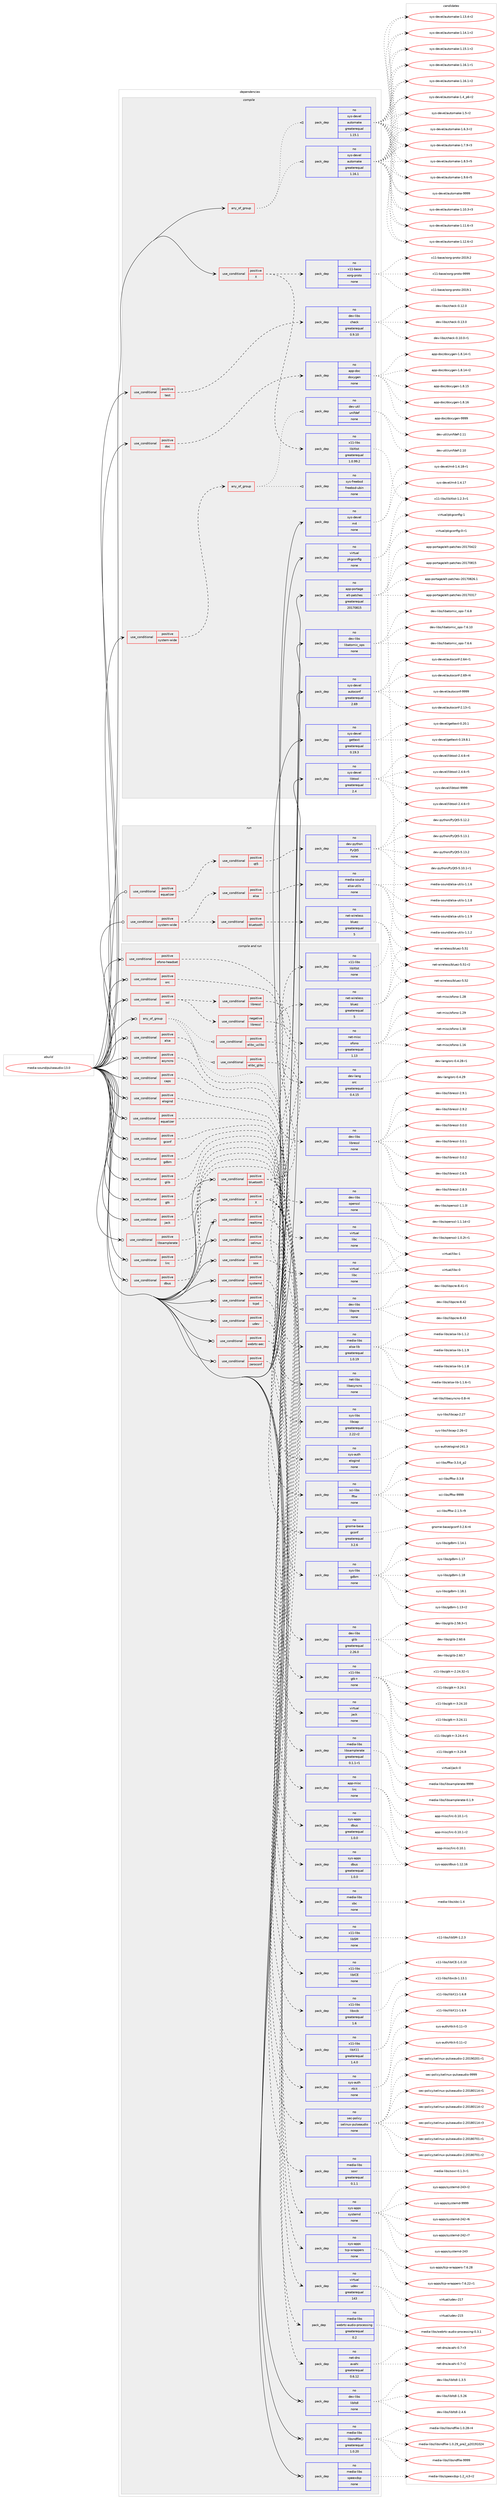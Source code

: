 digraph prolog {

# *************
# Graph options
# *************

newrank=true;
concentrate=true;
compound=true;
graph [rankdir=LR,fontname=Helvetica,fontsize=10,ranksep=1.5];#, ranksep=2.5, nodesep=0.2];
edge  [arrowhead=vee];
node  [fontname=Helvetica,fontsize=10];

# **********
# The ebuild
# **********

subgraph cluster_leftcol {
color=gray;
rank=same;
label=<<i>ebuild</i>>;
id [label="media-sound/pulseaudio-13.0", color=red, width=4, href="../media-sound/pulseaudio-13.0.svg"];
}

# ****************
# The dependencies
# ****************

subgraph cluster_midcol {
color=gray;
label=<<i>dependencies</i>>;
subgraph cluster_compile {
fillcolor="#eeeeee";
style=filled;
label=<<i>compile</i>>;
subgraph any13575 {
dependency802391 [label=<<TABLE BORDER="0" CELLBORDER="1" CELLSPACING="0" CELLPADDING="4"><TR><TD CELLPADDING="10">any_of_group</TD></TR></TABLE>>, shape=none, color=red];subgraph pack593519 {
dependency802392 [label=<<TABLE BORDER="0" CELLBORDER="1" CELLSPACING="0" CELLPADDING="4" WIDTH="220"><TR><TD ROWSPAN="6" CELLPADDING="30">pack_dep</TD></TR><TR><TD WIDTH="110">no</TD></TR><TR><TD>sys-devel</TD></TR><TR><TD>automake</TD></TR><TR><TD>greaterequal</TD></TR><TR><TD>1.16.1</TD></TR></TABLE>>, shape=none, color=blue];
}
dependency802391:e -> dependency802392:w [weight=20,style="dotted",arrowhead="oinv"];
subgraph pack593520 {
dependency802393 [label=<<TABLE BORDER="0" CELLBORDER="1" CELLSPACING="0" CELLPADDING="4" WIDTH="220"><TR><TD ROWSPAN="6" CELLPADDING="30">pack_dep</TD></TR><TR><TD WIDTH="110">no</TD></TR><TR><TD>sys-devel</TD></TR><TR><TD>automake</TD></TR><TR><TD>greaterequal</TD></TR><TR><TD>1.15.1</TD></TR></TABLE>>, shape=none, color=blue];
}
dependency802391:e -> dependency802393:w [weight=20,style="dotted",arrowhead="oinv"];
}
id:e -> dependency802391:w [weight=20,style="solid",arrowhead="vee"];
subgraph cond194849 {
dependency802394 [label=<<TABLE BORDER="0" CELLBORDER="1" CELLSPACING="0" CELLPADDING="4"><TR><TD ROWSPAN="3" CELLPADDING="10">use_conditional</TD></TR><TR><TD>positive</TD></TR><TR><TD>X</TD></TR></TABLE>>, shape=none, color=red];
subgraph pack593521 {
dependency802395 [label=<<TABLE BORDER="0" CELLBORDER="1" CELLSPACING="0" CELLPADDING="4" WIDTH="220"><TR><TD ROWSPAN="6" CELLPADDING="30">pack_dep</TD></TR><TR><TD WIDTH="110">no</TD></TR><TR><TD>x11-base</TD></TR><TR><TD>xorg-proto</TD></TR><TR><TD>none</TD></TR><TR><TD></TD></TR></TABLE>>, shape=none, color=blue];
}
dependency802394:e -> dependency802395:w [weight=20,style="dashed",arrowhead="vee"];
subgraph pack593522 {
dependency802396 [label=<<TABLE BORDER="0" CELLBORDER="1" CELLSPACING="0" CELLPADDING="4" WIDTH="220"><TR><TD ROWSPAN="6" CELLPADDING="30">pack_dep</TD></TR><TR><TD WIDTH="110">no</TD></TR><TR><TD>x11-libs</TD></TR><TR><TD>libXtst</TD></TR><TR><TD>greaterequal</TD></TR><TR><TD>1.0.99.2</TD></TR></TABLE>>, shape=none, color=blue];
}
dependency802394:e -> dependency802396:w [weight=20,style="dashed",arrowhead="vee"];
}
id:e -> dependency802394:w [weight=20,style="solid",arrowhead="vee"];
subgraph cond194850 {
dependency802397 [label=<<TABLE BORDER="0" CELLBORDER="1" CELLSPACING="0" CELLPADDING="4"><TR><TD ROWSPAN="3" CELLPADDING="10">use_conditional</TD></TR><TR><TD>positive</TD></TR><TR><TD>doc</TD></TR></TABLE>>, shape=none, color=red];
subgraph pack593523 {
dependency802398 [label=<<TABLE BORDER="0" CELLBORDER="1" CELLSPACING="0" CELLPADDING="4" WIDTH="220"><TR><TD ROWSPAN="6" CELLPADDING="30">pack_dep</TD></TR><TR><TD WIDTH="110">no</TD></TR><TR><TD>app-doc</TD></TR><TR><TD>doxygen</TD></TR><TR><TD>none</TD></TR><TR><TD></TD></TR></TABLE>>, shape=none, color=blue];
}
dependency802397:e -> dependency802398:w [weight=20,style="dashed",arrowhead="vee"];
}
id:e -> dependency802397:w [weight=20,style="solid",arrowhead="vee"];
subgraph cond194851 {
dependency802399 [label=<<TABLE BORDER="0" CELLBORDER="1" CELLSPACING="0" CELLPADDING="4"><TR><TD ROWSPAN="3" CELLPADDING="10">use_conditional</TD></TR><TR><TD>positive</TD></TR><TR><TD>system-wide</TD></TR></TABLE>>, shape=none, color=red];
subgraph any13576 {
dependency802400 [label=<<TABLE BORDER="0" CELLBORDER="1" CELLSPACING="0" CELLPADDING="4"><TR><TD CELLPADDING="10">any_of_group</TD></TR></TABLE>>, shape=none, color=red];subgraph pack593524 {
dependency802401 [label=<<TABLE BORDER="0" CELLBORDER="1" CELLSPACING="0" CELLPADDING="4" WIDTH="220"><TR><TD ROWSPAN="6" CELLPADDING="30">pack_dep</TD></TR><TR><TD WIDTH="110">no</TD></TR><TR><TD>dev-util</TD></TR><TR><TD>unifdef</TD></TR><TR><TD>none</TD></TR><TR><TD></TD></TR></TABLE>>, shape=none, color=blue];
}
dependency802400:e -> dependency802401:w [weight=20,style="dotted",arrowhead="oinv"];
subgraph pack593525 {
dependency802402 [label=<<TABLE BORDER="0" CELLBORDER="1" CELLSPACING="0" CELLPADDING="4" WIDTH="220"><TR><TD ROWSPAN="6" CELLPADDING="30">pack_dep</TD></TR><TR><TD WIDTH="110">no</TD></TR><TR><TD>sys-freebsd</TD></TR><TR><TD>freebsd-ubin</TD></TR><TR><TD>none</TD></TR><TR><TD></TD></TR></TABLE>>, shape=none, color=blue];
}
dependency802400:e -> dependency802402:w [weight=20,style="dotted",arrowhead="oinv"];
}
dependency802399:e -> dependency802400:w [weight=20,style="dashed",arrowhead="vee"];
}
id:e -> dependency802399:w [weight=20,style="solid",arrowhead="vee"];
subgraph cond194852 {
dependency802403 [label=<<TABLE BORDER="0" CELLBORDER="1" CELLSPACING="0" CELLPADDING="4"><TR><TD ROWSPAN="3" CELLPADDING="10">use_conditional</TD></TR><TR><TD>positive</TD></TR><TR><TD>test</TD></TR></TABLE>>, shape=none, color=red];
subgraph pack593526 {
dependency802404 [label=<<TABLE BORDER="0" CELLBORDER="1" CELLSPACING="0" CELLPADDING="4" WIDTH="220"><TR><TD ROWSPAN="6" CELLPADDING="30">pack_dep</TD></TR><TR><TD WIDTH="110">no</TD></TR><TR><TD>dev-libs</TD></TR><TR><TD>check</TD></TR><TR><TD>greaterequal</TD></TR><TR><TD>0.9.10</TD></TR></TABLE>>, shape=none, color=blue];
}
dependency802403:e -> dependency802404:w [weight=20,style="dashed",arrowhead="vee"];
}
id:e -> dependency802403:w [weight=20,style="solid",arrowhead="vee"];
subgraph pack593527 {
dependency802405 [label=<<TABLE BORDER="0" CELLBORDER="1" CELLSPACING="0" CELLPADDING="4" WIDTH="220"><TR><TD ROWSPAN="6" CELLPADDING="30">pack_dep</TD></TR><TR><TD WIDTH="110">no</TD></TR><TR><TD>app-portage</TD></TR><TR><TD>elt-patches</TD></TR><TR><TD>greaterequal</TD></TR><TR><TD>20170815</TD></TR></TABLE>>, shape=none, color=blue];
}
id:e -> dependency802405:w [weight=20,style="solid",arrowhead="vee"];
subgraph pack593528 {
dependency802406 [label=<<TABLE BORDER="0" CELLBORDER="1" CELLSPACING="0" CELLPADDING="4" WIDTH="220"><TR><TD ROWSPAN="6" CELLPADDING="30">pack_dep</TD></TR><TR><TD WIDTH="110">no</TD></TR><TR><TD>dev-libs</TD></TR><TR><TD>libatomic_ops</TD></TR><TR><TD>none</TD></TR><TR><TD></TD></TR></TABLE>>, shape=none, color=blue];
}
id:e -> dependency802406:w [weight=20,style="solid",arrowhead="vee"];
subgraph pack593529 {
dependency802407 [label=<<TABLE BORDER="0" CELLBORDER="1" CELLSPACING="0" CELLPADDING="4" WIDTH="220"><TR><TD ROWSPAN="6" CELLPADDING="30">pack_dep</TD></TR><TR><TD WIDTH="110">no</TD></TR><TR><TD>sys-devel</TD></TR><TR><TD>autoconf</TD></TR><TR><TD>greaterequal</TD></TR><TR><TD>2.69</TD></TR></TABLE>>, shape=none, color=blue];
}
id:e -> dependency802407:w [weight=20,style="solid",arrowhead="vee"];
subgraph pack593530 {
dependency802408 [label=<<TABLE BORDER="0" CELLBORDER="1" CELLSPACING="0" CELLPADDING="4" WIDTH="220"><TR><TD ROWSPAN="6" CELLPADDING="30">pack_dep</TD></TR><TR><TD WIDTH="110">no</TD></TR><TR><TD>sys-devel</TD></TR><TR><TD>gettext</TD></TR><TR><TD>greaterequal</TD></TR><TR><TD>0.19.3</TD></TR></TABLE>>, shape=none, color=blue];
}
id:e -> dependency802408:w [weight=20,style="solid",arrowhead="vee"];
subgraph pack593531 {
dependency802409 [label=<<TABLE BORDER="0" CELLBORDER="1" CELLSPACING="0" CELLPADDING="4" WIDTH="220"><TR><TD ROWSPAN="6" CELLPADDING="30">pack_dep</TD></TR><TR><TD WIDTH="110">no</TD></TR><TR><TD>sys-devel</TD></TR><TR><TD>libtool</TD></TR><TR><TD>greaterequal</TD></TR><TR><TD>2.4</TD></TR></TABLE>>, shape=none, color=blue];
}
id:e -> dependency802409:w [weight=20,style="solid",arrowhead="vee"];
subgraph pack593532 {
dependency802410 [label=<<TABLE BORDER="0" CELLBORDER="1" CELLSPACING="0" CELLPADDING="4" WIDTH="220"><TR><TD ROWSPAN="6" CELLPADDING="30">pack_dep</TD></TR><TR><TD WIDTH="110">no</TD></TR><TR><TD>sys-devel</TD></TR><TR><TD>m4</TD></TR><TR><TD>none</TD></TR><TR><TD></TD></TR></TABLE>>, shape=none, color=blue];
}
id:e -> dependency802410:w [weight=20,style="solid",arrowhead="vee"];
subgraph pack593533 {
dependency802411 [label=<<TABLE BORDER="0" CELLBORDER="1" CELLSPACING="0" CELLPADDING="4" WIDTH="220"><TR><TD ROWSPAN="6" CELLPADDING="30">pack_dep</TD></TR><TR><TD WIDTH="110">no</TD></TR><TR><TD>virtual</TD></TR><TR><TD>pkgconfig</TD></TR><TR><TD>none</TD></TR><TR><TD></TD></TR></TABLE>>, shape=none, color=blue];
}
id:e -> dependency802411:w [weight=20,style="solid",arrowhead="vee"];
}
subgraph cluster_compileandrun {
fillcolor="#eeeeee";
style=filled;
label=<<i>compile and run</i>>;
subgraph any13577 {
dependency802412 [label=<<TABLE BORDER="0" CELLBORDER="1" CELLSPACING="0" CELLPADDING="4"><TR><TD CELLPADDING="10">any_of_group</TD></TR></TABLE>>, shape=none, color=red];subgraph cond194853 {
dependency802413 [label=<<TABLE BORDER="0" CELLBORDER="1" CELLSPACING="0" CELLPADDING="4"><TR><TD ROWSPAN="3" CELLPADDING="10">use_conditional</TD></TR><TR><TD>positive</TD></TR><TR><TD>elibc_glibc</TD></TR></TABLE>>, shape=none, color=red];
subgraph pack593534 {
dependency802414 [label=<<TABLE BORDER="0" CELLBORDER="1" CELLSPACING="0" CELLPADDING="4" WIDTH="220"><TR><TD ROWSPAN="6" CELLPADDING="30">pack_dep</TD></TR><TR><TD WIDTH="110">no</TD></TR><TR><TD>virtual</TD></TR><TR><TD>libc</TD></TR><TR><TD>none</TD></TR><TR><TD></TD></TR></TABLE>>, shape=none, color=blue];
}
dependency802413:e -> dependency802414:w [weight=20,style="dashed",arrowhead="vee"];
}
dependency802412:e -> dependency802413:w [weight=20,style="dotted",arrowhead="oinv"];
subgraph cond194854 {
dependency802415 [label=<<TABLE BORDER="0" CELLBORDER="1" CELLSPACING="0" CELLPADDING="4"><TR><TD ROWSPAN="3" CELLPADDING="10">use_conditional</TD></TR><TR><TD>positive</TD></TR><TR><TD>elibc_uclibc</TD></TR></TABLE>>, shape=none, color=red];
subgraph pack593535 {
dependency802416 [label=<<TABLE BORDER="0" CELLBORDER="1" CELLSPACING="0" CELLPADDING="4" WIDTH="220"><TR><TD ROWSPAN="6" CELLPADDING="30">pack_dep</TD></TR><TR><TD WIDTH="110">no</TD></TR><TR><TD>virtual</TD></TR><TR><TD>libc</TD></TR><TR><TD>none</TD></TR><TR><TD></TD></TR></TABLE>>, shape=none, color=blue];
}
dependency802415:e -> dependency802416:w [weight=20,style="dashed",arrowhead="vee"];
}
dependency802412:e -> dependency802415:w [weight=20,style="dotted",arrowhead="oinv"];
subgraph pack593536 {
dependency802417 [label=<<TABLE BORDER="0" CELLBORDER="1" CELLSPACING="0" CELLPADDING="4" WIDTH="220"><TR><TD ROWSPAN="6" CELLPADDING="30">pack_dep</TD></TR><TR><TD WIDTH="110">no</TD></TR><TR><TD>dev-libs</TD></TR><TR><TD>libpcre</TD></TR><TR><TD>none</TD></TR><TR><TD></TD></TR></TABLE>>, shape=none, color=blue];
}
dependency802412:e -> dependency802417:w [weight=20,style="dotted",arrowhead="oinv"];
}
id:e -> dependency802412:w [weight=20,style="solid",arrowhead="odotvee"];
subgraph cond194855 {
dependency802418 [label=<<TABLE BORDER="0" CELLBORDER="1" CELLSPACING="0" CELLPADDING="4"><TR><TD ROWSPAN="3" CELLPADDING="10">use_conditional</TD></TR><TR><TD>positive</TD></TR><TR><TD>X</TD></TR></TABLE>>, shape=none, color=red];
subgraph pack593537 {
dependency802419 [label=<<TABLE BORDER="0" CELLBORDER="1" CELLSPACING="0" CELLPADDING="4" WIDTH="220"><TR><TD ROWSPAN="6" CELLPADDING="30">pack_dep</TD></TR><TR><TD WIDTH="110">no</TD></TR><TR><TD>x11-libs</TD></TR><TR><TD>libX11</TD></TR><TR><TD>greaterequal</TD></TR><TR><TD>1.4.0</TD></TR></TABLE>>, shape=none, color=blue];
}
dependency802418:e -> dependency802419:w [weight=20,style="dashed",arrowhead="vee"];
subgraph pack593538 {
dependency802420 [label=<<TABLE BORDER="0" CELLBORDER="1" CELLSPACING="0" CELLPADDING="4" WIDTH="220"><TR><TD ROWSPAN="6" CELLPADDING="30">pack_dep</TD></TR><TR><TD WIDTH="110">no</TD></TR><TR><TD>x11-libs</TD></TR><TR><TD>libxcb</TD></TR><TR><TD>greaterequal</TD></TR><TR><TD>1.6</TD></TR></TABLE>>, shape=none, color=blue];
}
dependency802418:e -> dependency802420:w [weight=20,style="dashed",arrowhead="vee"];
subgraph pack593539 {
dependency802421 [label=<<TABLE BORDER="0" CELLBORDER="1" CELLSPACING="0" CELLPADDING="4" WIDTH="220"><TR><TD ROWSPAN="6" CELLPADDING="30">pack_dep</TD></TR><TR><TD WIDTH="110">no</TD></TR><TR><TD>x11-libs</TD></TR><TR><TD>libSM</TD></TR><TR><TD>none</TD></TR><TR><TD></TD></TR></TABLE>>, shape=none, color=blue];
}
dependency802418:e -> dependency802421:w [weight=20,style="dashed",arrowhead="vee"];
subgraph pack593540 {
dependency802422 [label=<<TABLE BORDER="0" CELLBORDER="1" CELLSPACING="0" CELLPADDING="4" WIDTH="220"><TR><TD ROWSPAN="6" CELLPADDING="30">pack_dep</TD></TR><TR><TD WIDTH="110">no</TD></TR><TR><TD>x11-libs</TD></TR><TR><TD>libICE</TD></TR><TR><TD>none</TD></TR><TR><TD></TD></TR></TABLE>>, shape=none, color=blue];
}
dependency802418:e -> dependency802422:w [weight=20,style="dashed",arrowhead="vee"];
subgraph pack593541 {
dependency802423 [label=<<TABLE BORDER="0" CELLBORDER="1" CELLSPACING="0" CELLPADDING="4" WIDTH="220"><TR><TD ROWSPAN="6" CELLPADDING="30">pack_dep</TD></TR><TR><TD WIDTH="110">no</TD></TR><TR><TD>x11-libs</TD></TR><TR><TD>libXtst</TD></TR><TR><TD>none</TD></TR><TR><TD></TD></TR></TABLE>>, shape=none, color=blue];
}
dependency802418:e -> dependency802423:w [weight=20,style="dashed",arrowhead="vee"];
}
id:e -> dependency802418:w [weight=20,style="solid",arrowhead="odotvee"];
subgraph cond194856 {
dependency802424 [label=<<TABLE BORDER="0" CELLBORDER="1" CELLSPACING="0" CELLPADDING="4"><TR><TD ROWSPAN="3" CELLPADDING="10">use_conditional</TD></TR><TR><TD>positive</TD></TR><TR><TD>alsa</TD></TR></TABLE>>, shape=none, color=red];
subgraph pack593542 {
dependency802425 [label=<<TABLE BORDER="0" CELLBORDER="1" CELLSPACING="0" CELLPADDING="4" WIDTH="220"><TR><TD ROWSPAN="6" CELLPADDING="30">pack_dep</TD></TR><TR><TD WIDTH="110">no</TD></TR><TR><TD>media-libs</TD></TR><TR><TD>alsa-lib</TD></TR><TR><TD>greaterequal</TD></TR><TR><TD>1.0.19</TD></TR></TABLE>>, shape=none, color=blue];
}
dependency802424:e -> dependency802425:w [weight=20,style="dashed",arrowhead="vee"];
}
id:e -> dependency802424:w [weight=20,style="solid",arrowhead="odotvee"];
subgraph cond194857 {
dependency802426 [label=<<TABLE BORDER="0" CELLBORDER="1" CELLSPACING="0" CELLPADDING="4"><TR><TD ROWSPAN="3" CELLPADDING="10">use_conditional</TD></TR><TR><TD>positive</TD></TR><TR><TD>asyncns</TD></TR></TABLE>>, shape=none, color=red];
subgraph pack593543 {
dependency802427 [label=<<TABLE BORDER="0" CELLBORDER="1" CELLSPACING="0" CELLPADDING="4" WIDTH="220"><TR><TD ROWSPAN="6" CELLPADDING="30">pack_dep</TD></TR><TR><TD WIDTH="110">no</TD></TR><TR><TD>net-libs</TD></TR><TR><TD>libasyncns</TD></TR><TR><TD>none</TD></TR><TR><TD></TD></TR></TABLE>>, shape=none, color=blue];
}
dependency802426:e -> dependency802427:w [weight=20,style="dashed",arrowhead="vee"];
}
id:e -> dependency802426:w [weight=20,style="solid",arrowhead="odotvee"];
subgraph cond194858 {
dependency802428 [label=<<TABLE BORDER="0" CELLBORDER="1" CELLSPACING="0" CELLPADDING="4"><TR><TD ROWSPAN="3" CELLPADDING="10">use_conditional</TD></TR><TR><TD>positive</TD></TR><TR><TD>bluetooth</TD></TR></TABLE>>, shape=none, color=red];
subgraph pack593544 {
dependency802429 [label=<<TABLE BORDER="0" CELLBORDER="1" CELLSPACING="0" CELLPADDING="4" WIDTH="220"><TR><TD ROWSPAN="6" CELLPADDING="30">pack_dep</TD></TR><TR><TD WIDTH="110">no</TD></TR><TR><TD>net-wireless</TD></TR><TR><TD>bluez</TD></TR><TR><TD>greaterequal</TD></TR><TR><TD>5</TD></TR></TABLE>>, shape=none, color=blue];
}
dependency802428:e -> dependency802429:w [weight=20,style="dashed",arrowhead="vee"];
subgraph pack593545 {
dependency802430 [label=<<TABLE BORDER="0" CELLBORDER="1" CELLSPACING="0" CELLPADDING="4" WIDTH="220"><TR><TD ROWSPAN="6" CELLPADDING="30">pack_dep</TD></TR><TR><TD WIDTH="110">no</TD></TR><TR><TD>sys-apps</TD></TR><TR><TD>dbus</TD></TR><TR><TD>greaterequal</TD></TR><TR><TD>1.0.0</TD></TR></TABLE>>, shape=none, color=blue];
}
dependency802428:e -> dependency802430:w [weight=20,style="dashed",arrowhead="vee"];
subgraph pack593546 {
dependency802431 [label=<<TABLE BORDER="0" CELLBORDER="1" CELLSPACING="0" CELLPADDING="4" WIDTH="220"><TR><TD ROWSPAN="6" CELLPADDING="30">pack_dep</TD></TR><TR><TD WIDTH="110">no</TD></TR><TR><TD>media-libs</TD></TR><TR><TD>sbc</TD></TR><TR><TD>none</TD></TR><TR><TD></TD></TR></TABLE>>, shape=none, color=blue];
}
dependency802428:e -> dependency802431:w [weight=20,style="dashed",arrowhead="vee"];
}
id:e -> dependency802428:w [weight=20,style="solid",arrowhead="odotvee"];
subgraph cond194859 {
dependency802432 [label=<<TABLE BORDER="0" CELLBORDER="1" CELLSPACING="0" CELLPADDING="4"><TR><TD ROWSPAN="3" CELLPADDING="10">use_conditional</TD></TR><TR><TD>positive</TD></TR><TR><TD>caps</TD></TR></TABLE>>, shape=none, color=red];
subgraph pack593547 {
dependency802433 [label=<<TABLE BORDER="0" CELLBORDER="1" CELLSPACING="0" CELLPADDING="4" WIDTH="220"><TR><TD ROWSPAN="6" CELLPADDING="30">pack_dep</TD></TR><TR><TD WIDTH="110">no</TD></TR><TR><TD>sys-libs</TD></TR><TR><TD>libcap</TD></TR><TR><TD>greaterequal</TD></TR><TR><TD>2.22-r2</TD></TR></TABLE>>, shape=none, color=blue];
}
dependency802432:e -> dependency802433:w [weight=20,style="dashed",arrowhead="vee"];
}
id:e -> dependency802432:w [weight=20,style="solid",arrowhead="odotvee"];
subgraph cond194860 {
dependency802434 [label=<<TABLE BORDER="0" CELLBORDER="1" CELLSPACING="0" CELLPADDING="4"><TR><TD ROWSPAN="3" CELLPADDING="10">use_conditional</TD></TR><TR><TD>positive</TD></TR><TR><TD>dbus</TD></TR></TABLE>>, shape=none, color=red];
subgraph pack593548 {
dependency802435 [label=<<TABLE BORDER="0" CELLBORDER="1" CELLSPACING="0" CELLPADDING="4" WIDTH="220"><TR><TD ROWSPAN="6" CELLPADDING="30">pack_dep</TD></TR><TR><TD WIDTH="110">no</TD></TR><TR><TD>sys-apps</TD></TR><TR><TD>dbus</TD></TR><TR><TD>greaterequal</TD></TR><TR><TD>1.0.0</TD></TR></TABLE>>, shape=none, color=blue];
}
dependency802434:e -> dependency802435:w [weight=20,style="dashed",arrowhead="vee"];
}
id:e -> dependency802434:w [weight=20,style="solid",arrowhead="odotvee"];
subgraph cond194861 {
dependency802436 [label=<<TABLE BORDER="0" CELLBORDER="1" CELLSPACING="0" CELLPADDING="4"><TR><TD ROWSPAN="3" CELLPADDING="10">use_conditional</TD></TR><TR><TD>positive</TD></TR><TR><TD>elogind</TD></TR></TABLE>>, shape=none, color=red];
subgraph pack593549 {
dependency802437 [label=<<TABLE BORDER="0" CELLBORDER="1" CELLSPACING="0" CELLPADDING="4" WIDTH="220"><TR><TD ROWSPAN="6" CELLPADDING="30">pack_dep</TD></TR><TR><TD WIDTH="110">no</TD></TR><TR><TD>sys-auth</TD></TR><TR><TD>elogind</TD></TR><TR><TD>none</TD></TR><TR><TD></TD></TR></TABLE>>, shape=none, color=blue];
}
dependency802436:e -> dependency802437:w [weight=20,style="dashed",arrowhead="vee"];
}
id:e -> dependency802436:w [weight=20,style="solid",arrowhead="odotvee"];
subgraph cond194862 {
dependency802438 [label=<<TABLE BORDER="0" CELLBORDER="1" CELLSPACING="0" CELLPADDING="4"><TR><TD ROWSPAN="3" CELLPADDING="10">use_conditional</TD></TR><TR><TD>positive</TD></TR><TR><TD>equalizer</TD></TR></TABLE>>, shape=none, color=red];
subgraph pack593550 {
dependency802439 [label=<<TABLE BORDER="0" CELLBORDER="1" CELLSPACING="0" CELLPADDING="4" WIDTH="220"><TR><TD ROWSPAN="6" CELLPADDING="30">pack_dep</TD></TR><TR><TD WIDTH="110">no</TD></TR><TR><TD>sci-libs</TD></TR><TR><TD>fftw</TD></TR><TR><TD>none</TD></TR><TR><TD></TD></TR></TABLE>>, shape=none, color=blue];
}
dependency802438:e -> dependency802439:w [weight=20,style="dashed",arrowhead="vee"];
}
id:e -> dependency802438:w [weight=20,style="solid",arrowhead="odotvee"];
subgraph cond194863 {
dependency802440 [label=<<TABLE BORDER="0" CELLBORDER="1" CELLSPACING="0" CELLPADDING="4"><TR><TD ROWSPAN="3" CELLPADDING="10">use_conditional</TD></TR><TR><TD>positive</TD></TR><TR><TD>gconf</TD></TR></TABLE>>, shape=none, color=red];
subgraph pack593551 {
dependency802441 [label=<<TABLE BORDER="0" CELLBORDER="1" CELLSPACING="0" CELLPADDING="4" WIDTH="220"><TR><TD ROWSPAN="6" CELLPADDING="30">pack_dep</TD></TR><TR><TD WIDTH="110">no</TD></TR><TR><TD>gnome-base</TD></TR><TR><TD>gconf</TD></TR><TR><TD>greaterequal</TD></TR><TR><TD>3.2.6</TD></TR></TABLE>>, shape=none, color=blue];
}
dependency802440:e -> dependency802441:w [weight=20,style="dashed",arrowhead="vee"];
}
id:e -> dependency802440:w [weight=20,style="solid",arrowhead="odotvee"];
subgraph cond194864 {
dependency802442 [label=<<TABLE BORDER="0" CELLBORDER="1" CELLSPACING="0" CELLPADDING="4"><TR><TD ROWSPAN="3" CELLPADDING="10">use_conditional</TD></TR><TR><TD>positive</TD></TR><TR><TD>gdbm</TD></TR></TABLE>>, shape=none, color=red];
subgraph pack593552 {
dependency802443 [label=<<TABLE BORDER="0" CELLBORDER="1" CELLSPACING="0" CELLPADDING="4" WIDTH="220"><TR><TD ROWSPAN="6" CELLPADDING="30">pack_dep</TD></TR><TR><TD WIDTH="110">no</TD></TR><TR><TD>sys-libs</TD></TR><TR><TD>gdbm</TD></TR><TR><TD>none</TD></TR><TR><TD></TD></TR></TABLE>>, shape=none, color=blue];
}
dependency802442:e -> dependency802443:w [weight=20,style="dashed",arrowhead="vee"];
}
id:e -> dependency802442:w [weight=20,style="solid",arrowhead="odotvee"];
subgraph cond194865 {
dependency802444 [label=<<TABLE BORDER="0" CELLBORDER="1" CELLSPACING="0" CELLPADDING="4"><TR><TD ROWSPAN="3" CELLPADDING="10">use_conditional</TD></TR><TR><TD>positive</TD></TR><TR><TD>glib</TD></TR></TABLE>>, shape=none, color=red];
subgraph pack593553 {
dependency802445 [label=<<TABLE BORDER="0" CELLBORDER="1" CELLSPACING="0" CELLPADDING="4" WIDTH="220"><TR><TD ROWSPAN="6" CELLPADDING="30">pack_dep</TD></TR><TR><TD WIDTH="110">no</TD></TR><TR><TD>dev-libs</TD></TR><TR><TD>glib</TD></TR><TR><TD>greaterequal</TD></TR><TR><TD>2.26.0</TD></TR></TABLE>>, shape=none, color=blue];
}
dependency802444:e -> dependency802445:w [weight=20,style="dashed",arrowhead="vee"];
}
id:e -> dependency802444:w [weight=20,style="solid",arrowhead="odotvee"];
subgraph cond194866 {
dependency802446 [label=<<TABLE BORDER="0" CELLBORDER="1" CELLSPACING="0" CELLPADDING="4"><TR><TD ROWSPAN="3" CELLPADDING="10">use_conditional</TD></TR><TR><TD>positive</TD></TR><TR><TD>gtk</TD></TR></TABLE>>, shape=none, color=red];
subgraph pack593554 {
dependency802447 [label=<<TABLE BORDER="0" CELLBORDER="1" CELLSPACING="0" CELLPADDING="4" WIDTH="220"><TR><TD ROWSPAN="6" CELLPADDING="30">pack_dep</TD></TR><TR><TD WIDTH="110">no</TD></TR><TR><TD>x11-libs</TD></TR><TR><TD>gtk+</TD></TR><TR><TD>none</TD></TR><TR><TD></TD></TR></TABLE>>, shape=none, color=blue];
}
dependency802446:e -> dependency802447:w [weight=20,style="dashed",arrowhead="vee"];
}
id:e -> dependency802446:w [weight=20,style="solid",arrowhead="odotvee"];
subgraph cond194867 {
dependency802448 [label=<<TABLE BORDER="0" CELLBORDER="1" CELLSPACING="0" CELLPADDING="4"><TR><TD ROWSPAN="3" CELLPADDING="10">use_conditional</TD></TR><TR><TD>positive</TD></TR><TR><TD>jack</TD></TR></TABLE>>, shape=none, color=red];
subgraph pack593555 {
dependency802449 [label=<<TABLE BORDER="0" CELLBORDER="1" CELLSPACING="0" CELLPADDING="4" WIDTH="220"><TR><TD ROWSPAN="6" CELLPADDING="30">pack_dep</TD></TR><TR><TD WIDTH="110">no</TD></TR><TR><TD>virtual</TD></TR><TR><TD>jack</TD></TR><TR><TD>none</TD></TR><TR><TD></TD></TR></TABLE>>, shape=none, color=blue];
}
dependency802448:e -> dependency802449:w [weight=20,style="dashed",arrowhead="vee"];
}
id:e -> dependency802448:w [weight=20,style="solid",arrowhead="odotvee"];
subgraph cond194868 {
dependency802450 [label=<<TABLE BORDER="0" CELLBORDER="1" CELLSPACING="0" CELLPADDING="4"><TR><TD ROWSPAN="3" CELLPADDING="10">use_conditional</TD></TR><TR><TD>positive</TD></TR><TR><TD>libsamplerate</TD></TR></TABLE>>, shape=none, color=red];
subgraph pack593556 {
dependency802451 [label=<<TABLE BORDER="0" CELLBORDER="1" CELLSPACING="0" CELLPADDING="4" WIDTH="220"><TR><TD ROWSPAN="6" CELLPADDING="30">pack_dep</TD></TR><TR><TD WIDTH="110">no</TD></TR><TR><TD>media-libs</TD></TR><TR><TD>libsamplerate</TD></TR><TR><TD>greaterequal</TD></TR><TR><TD>0.1.1-r1</TD></TR></TABLE>>, shape=none, color=blue];
}
dependency802450:e -> dependency802451:w [weight=20,style="dashed",arrowhead="vee"];
}
id:e -> dependency802450:w [weight=20,style="solid",arrowhead="odotvee"];
subgraph cond194869 {
dependency802452 [label=<<TABLE BORDER="0" CELLBORDER="1" CELLSPACING="0" CELLPADDING="4"><TR><TD ROWSPAN="3" CELLPADDING="10">use_conditional</TD></TR><TR><TD>positive</TD></TR><TR><TD>lirc</TD></TR></TABLE>>, shape=none, color=red];
subgraph pack593557 {
dependency802453 [label=<<TABLE BORDER="0" CELLBORDER="1" CELLSPACING="0" CELLPADDING="4" WIDTH="220"><TR><TD ROWSPAN="6" CELLPADDING="30">pack_dep</TD></TR><TR><TD WIDTH="110">no</TD></TR><TR><TD>app-misc</TD></TR><TR><TD>lirc</TD></TR><TR><TD>none</TD></TR><TR><TD></TD></TR></TABLE>>, shape=none, color=blue];
}
dependency802452:e -> dependency802453:w [weight=20,style="dashed",arrowhead="vee"];
}
id:e -> dependency802452:w [weight=20,style="solid",arrowhead="odotvee"];
subgraph cond194870 {
dependency802454 [label=<<TABLE BORDER="0" CELLBORDER="1" CELLSPACING="0" CELLPADDING="4"><TR><TD ROWSPAN="3" CELLPADDING="10">use_conditional</TD></TR><TR><TD>positive</TD></TR><TR><TD>ofono-headset</TD></TR></TABLE>>, shape=none, color=red];
subgraph pack593558 {
dependency802455 [label=<<TABLE BORDER="0" CELLBORDER="1" CELLSPACING="0" CELLPADDING="4" WIDTH="220"><TR><TD ROWSPAN="6" CELLPADDING="30">pack_dep</TD></TR><TR><TD WIDTH="110">no</TD></TR><TR><TD>net-misc</TD></TR><TR><TD>ofono</TD></TR><TR><TD>greaterequal</TD></TR><TR><TD>1.13</TD></TR></TABLE>>, shape=none, color=blue];
}
dependency802454:e -> dependency802455:w [weight=20,style="dashed",arrowhead="vee"];
}
id:e -> dependency802454:w [weight=20,style="solid",arrowhead="odotvee"];
subgraph cond194871 {
dependency802456 [label=<<TABLE BORDER="0" CELLBORDER="1" CELLSPACING="0" CELLPADDING="4"><TR><TD ROWSPAN="3" CELLPADDING="10">use_conditional</TD></TR><TR><TD>positive</TD></TR><TR><TD>orc</TD></TR></TABLE>>, shape=none, color=red];
subgraph pack593559 {
dependency802457 [label=<<TABLE BORDER="0" CELLBORDER="1" CELLSPACING="0" CELLPADDING="4" WIDTH="220"><TR><TD ROWSPAN="6" CELLPADDING="30">pack_dep</TD></TR><TR><TD WIDTH="110">no</TD></TR><TR><TD>dev-lang</TD></TR><TR><TD>orc</TD></TR><TR><TD>greaterequal</TD></TR><TR><TD>0.4.15</TD></TR></TABLE>>, shape=none, color=blue];
}
dependency802456:e -> dependency802457:w [weight=20,style="dashed",arrowhead="vee"];
}
id:e -> dependency802456:w [weight=20,style="solid",arrowhead="odotvee"];
subgraph cond194872 {
dependency802458 [label=<<TABLE BORDER="0" CELLBORDER="1" CELLSPACING="0" CELLPADDING="4"><TR><TD ROWSPAN="3" CELLPADDING="10">use_conditional</TD></TR><TR><TD>positive</TD></TR><TR><TD>realtime</TD></TR></TABLE>>, shape=none, color=red];
subgraph pack593560 {
dependency802459 [label=<<TABLE BORDER="0" CELLBORDER="1" CELLSPACING="0" CELLPADDING="4" WIDTH="220"><TR><TD ROWSPAN="6" CELLPADDING="30">pack_dep</TD></TR><TR><TD WIDTH="110">no</TD></TR><TR><TD>sys-auth</TD></TR><TR><TD>rtkit</TD></TR><TR><TD>none</TD></TR><TR><TD></TD></TR></TABLE>>, shape=none, color=blue];
}
dependency802458:e -> dependency802459:w [weight=20,style="dashed",arrowhead="vee"];
}
id:e -> dependency802458:w [weight=20,style="solid",arrowhead="odotvee"];
subgraph cond194873 {
dependency802460 [label=<<TABLE BORDER="0" CELLBORDER="1" CELLSPACING="0" CELLPADDING="4"><TR><TD ROWSPAN="3" CELLPADDING="10">use_conditional</TD></TR><TR><TD>positive</TD></TR><TR><TD>selinux</TD></TR></TABLE>>, shape=none, color=red];
subgraph pack593561 {
dependency802461 [label=<<TABLE BORDER="0" CELLBORDER="1" CELLSPACING="0" CELLPADDING="4" WIDTH="220"><TR><TD ROWSPAN="6" CELLPADDING="30">pack_dep</TD></TR><TR><TD WIDTH="110">no</TD></TR><TR><TD>sec-policy</TD></TR><TR><TD>selinux-pulseaudio</TD></TR><TR><TD>none</TD></TR><TR><TD></TD></TR></TABLE>>, shape=none, color=blue];
}
dependency802460:e -> dependency802461:w [weight=20,style="dashed",arrowhead="vee"];
}
id:e -> dependency802460:w [weight=20,style="solid",arrowhead="odotvee"];
subgraph cond194874 {
dependency802462 [label=<<TABLE BORDER="0" CELLBORDER="1" CELLSPACING="0" CELLPADDING="4"><TR><TD ROWSPAN="3" CELLPADDING="10">use_conditional</TD></TR><TR><TD>positive</TD></TR><TR><TD>sox</TD></TR></TABLE>>, shape=none, color=red];
subgraph pack593562 {
dependency802463 [label=<<TABLE BORDER="0" CELLBORDER="1" CELLSPACING="0" CELLPADDING="4" WIDTH="220"><TR><TD ROWSPAN="6" CELLPADDING="30">pack_dep</TD></TR><TR><TD WIDTH="110">no</TD></TR><TR><TD>media-libs</TD></TR><TR><TD>soxr</TD></TR><TR><TD>greaterequal</TD></TR><TR><TD>0.1.1</TD></TR></TABLE>>, shape=none, color=blue];
}
dependency802462:e -> dependency802463:w [weight=20,style="dashed",arrowhead="vee"];
}
id:e -> dependency802462:w [weight=20,style="solid",arrowhead="odotvee"];
subgraph cond194875 {
dependency802464 [label=<<TABLE BORDER="0" CELLBORDER="1" CELLSPACING="0" CELLPADDING="4"><TR><TD ROWSPAN="3" CELLPADDING="10">use_conditional</TD></TR><TR><TD>positive</TD></TR><TR><TD>ssl</TD></TR></TABLE>>, shape=none, color=red];
subgraph cond194876 {
dependency802465 [label=<<TABLE BORDER="0" CELLBORDER="1" CELLSPACING="0" CELLPADDING="4"><TR><TD ROWSPAN="3" CELLPADDING="10">use_conditional</TD></TR><TR><TD>negative</TD></TR><TR><TD>libressl</TD></TR></TABLE>>, shape=none, color=red];
subgraph pack593563 {
dependency802466 [label=<<TABLE BORDER="0" CELLBORDER="1" CELLSPACING="0" CELLPADDING="4" WIDTH="220"><TR><TD ROWSPAN="6" CELLPADDING="30">pack_dep</TD></TR><TR><TD WIDTH="110">no</TD></TR><TR><TD>dev-libs</TD></TR><TR><TD>openssl</TD></TR><TR><TD>none</TD></TR><TR><TD></TD></TR></TABLE>>, shape=none, color=blue];
}
dependency802465:e -> dependency802466:w [weight=20,style="dashed",arrowhead="vee"];
}
dependency802464:e -> dependency802465:w [weight=20,style="dashed",arrowhead="vee"];
subgraph cond194877 {
dependency802467 [label=<<TABLE BORDER="0" CELLBORDER="1" CELLSPACING="0" CELLPADDING="4"><TR><TD ROWSPAN="3" CELLPADDING="10">use_conditional</TD></TR><TR><TD>positive</TD></TR><TR><TD>libressl</TD></TR></TABLE>>, shape=none, color=red];
subgraph pack593564 {
dependency802468 [label=<<TABLE BORDER="0" CELLBORDER="1" CELLSPACING="0" CELLPADDING="4" WIDTH="220"><TR><TD ROWSPAN="6" CELLPADDING="30">pack_dep</TD></TR><TR><TD WIDTH="110">no</TD></TR><TR><TD>dev-libs</TD></TR><TR><TD>libressl</TD></TR><TR><TD>none</TD></TR><TR><TD></TD></TR></TABLE>>, shape=none, color=blue];
}
dependency802467:e -> dependency802468:w [weight=20,style="dashed",arrowhead="vee"];
}
dependency802464:e -> dependency802467:w [weight=20,style="dashed",arrowhead="vee"];
}
id:e -> dependency802464:w [weight=20,style="solid",arrowhead="odotvee"];
subgraph cond194878 {
dependency802469 [label=<<TABLE BORDER="0" CELLBORDER="1" CELLSPACING="0" CELLPADDING="4"><TR><TD ROWSPAN="3" CELLPADDING="10">use_conditional</TD></TR><TR><TD>positive</TD></TR><TR><TD>systemd</TD></TR></TABLE>>, shape=none, color=red];
subgraph pack593565 {
dependency802470 [label=<<TABLE BORDER="0" CELLBORDER="1" CELLSPACING="0" CELLPADDING="4" WIDTH="220"><TR><TD ROWSPAN="6" CELLPADDING="30">pack_dep</TD></TR><TR><TD WIDTH="110">no</TD></TR><TR><TD>sys-apps</TD></TR><TR><TD>systemd</TD></TR><TR><TD>none</TD></TR><TR><TD></TD></TR></TABLE>>, shape=none, color=blue];
}
dependency802469:e -> dependency802470:w [weight=20,style="dashed",arrowhead="vee"];
}
id:e -> dependency802469:w [weight=20,style="solid",arrowhead="odotvee"];
subgraph cond194879 {
dependency802471 [label=<<TABLE BORDER="0" CELLBORDER="1" CELLSPACING="0" CELLPADDING="4"><TR><TD ROWSPAN="3" CELLPADDING="10">use_conditional</TD></TR><TR><TD>positive</TD></TR><TR><TD>tcpd</TD></TR></TABLE>>, shape=none, color=red];
subgraph pack593566 {
dependency802472 [label=<<TABLE BORDER="0" CELLBORDER="1" CELLSPACING="0" CELLPADDING="4" WIDTH="220"><TR><TD ROWSPAN="6" CELLPADDING="30">pack_dep</TD></TR><TR><TD WIDTH="110">no</TD></TR><TR><TD>sys-apps</TD></TR><TR><TD>tcp-wrappers</TD></TR><TR><TD>none</TD></TR><TR><TD></TD></TR></TABLE>>, shape=none, color=blue];
}
dependency802471:e -> dependency802472:w [weight=20,style="dashed",arrowhead="vee"];
}
id:e -> dependency802471:w [weight=20,style="solid",arrowhead="odotvee"];
subgraph cond194880 {
dependency802473 [label=<<TABLE BORDER="0" CELLBORDER="1" CELLSPACING="0" CELLPADDING="4"><TR><TD ROWSPAN="3" CELLPADDING="10">use_conditional</TD></TR><TR><TD>positive</TD></TR><TR><TD>udev</TD></TR></TABLE>>, shape=none, color=red];
subgraph pack593567 {
dependency802474 [label=<<TABLE BORDER="0" CELLBORDER="1" CELLSPACING="0" CELLPADDING="4" WIDTH="220"><TR><TD ROWSPAN="6" CELLPADDING="30">pack_dep</TD></TR><TR><TD WIDTH="110">no</TD></TR><TR><TD>virtual</TD></TR><TR><TD>udev</TD></TR><TR><TD>greaterequal</TD></TR><TR><TD>143</TD></TR></TABLE>>, shape=none, color=blue];
}
dependency802473:e -> dependency802474:w [weight=20,style="dashed",arrowhead="vee"];
}
id:e -> dependency802473:w [weight=20,style="solid",arrowhead="odotvee"];
subgraph cond194881 {
dependency802475 [label=<<TABLE BORDER="0" CELLBORDER="1" CELLSPACING="0" CELLPADDING="4"><TR><TD ROWSPAN="3" CELLPADDING="10">use_conditional</TD></TR><TR><TD>positive</TD></TR><TR><TD>webrtc-aec</TD></TR></TABLE>>, shape=none, color=red];
subgraph pack593568 {
dependency802476 [label=<<TABLE BORDER="0" CELLBORDER="1" CELLSPACING="0" CELLPADDING="4" WIDTH="220"><TR><TD ROWSPAN="6" CELLPADDING="30">pack_dep</TD></TR><TR><TD WIDTH="110">no</TD></TR><TR><TD>media-libs</TD></TR><TR><TD>webrtc-audio-processing</TD></TR><TR><TD>greaterequal</TD></TR><TR><TD>0.2</TD></TR></TABLE>>, shape=none, color=blue];
}
dependency802475:e -> dependency802476:w [weight=20,style="dashed",arrowhead="vee"];
}
id:e -> dependency802475:w [weight=20,style="solid",arrowhead="odotvee"];
subgraph cond194882 {
dependency802477 [label=<<TABLE BORDER="0" CELLBORDER="1" CELLSPACING="0" CELLPADDING="4"><TR><TD ROWSPAN="3" CELLPADDING="10">use_conditional</TD></TR><TR><TD>positive</TD></TR><TR><TD>zeroconf</TD></TR></TABLE>>, shape=none, color=red];
subgraph pack593569 {
dependency802478 [label=<<TABLE BORDER="0" CELLBORDER="1" CELLSPACING="0" CELLPADDING="4" WIDTH="220"><TR><TD ROWSPAN="6" CELLPADDING="30">pack_dep</TD></TR><TR><TD WIDTH="110">no</TD></TR><TR><TD>net-dns</TD></TR><TR><TD>avahi</TD></TR><TR><TD>greaterequal</TD></TR><TR><TD>0.6.12</TD></TR></TABLE>>, shape=none, color=blue];
}
dependency802477:e -> dependency802478:w [weight=20,style="dashed",arrowhead="vee"];
}
id:e -> dependency802477:w [weight=20,style="solid",arrowhead="odotvee"];
subgraph pack593570 {
dependency802479 [label=<<TABLE BORDER="0" CELLBORDER="1" CELLSPACING="0" CELLPADDING="4" WIDTH="220"><TR><TD ROWSPAN="6" CELLPADDING="30">pack_dep</TD></TR><TR><TD WIDTH="110">no</TD></TR><TR><TD>dev-libs</TD></TR><TR><TD>libltdl</TD></TR><TR><TD>none</TD></TR><TR><TD></TD></TR></TABLE>>, shape=none, color=blue];
}
id:e -> dependency802479:w [weight=20,style="solid",arrowhead="odotvee"];
subgraph pack593571 {
dependency802480 [label=<<TABLE BORDER="0" CELLBORDER="1" CELLSPACING="0" CELLPADDING="4" WIDTH="220"><TR><TD ROWSPAN="6" CELLPADDING="30">pack_dep</TD></TR><TR><TD WIDTH="110">no</TD></TR><TR><TD>media-libs</TD></TR><TR><TD>libsndfile</TD></TR><TR><TD>greaterequal</TD></TR><TR><TD>1.0.20</TD></TR></TABLE>>, shape=none, color=blue];
}
id:e -> dependency802480:w [weight=20,style="solid",arrowhead="odotvee"];
subgraph pack593572 {
dependency802481 [label=<<TABLE BORDER="0" CELLBORDER="1" CELLSPACING="0" CELLPADDING="4" WIDTH="220"><TR><TD ROWSPAN="6" CELLPADDING="30">pack_dep</TD></TR><TR><TD WIDTH="110">no</TD></TR><TR><TD>media-libs</TD></TR><TR><TD>speexdsp</TD></TR><TR><TD>none</TD></TR><TR><TD></TD></TR></TABLE>>, shape=none, color=blue];
}
id:e -> dependency802481:w [weight=20,style="solid",arrowhead="odotvee"];
}
subgraph cluster_run {
fillcolor="#eeeeee";
style=filled;
label=<<i>run</i>>;
subgraph cond194883 {
dependency802482 [label=<<TABLE BORDER="0" CELLBORDER="1" CELLSPACING="0" CELLPADDING="4"><TR><TD ROWSPAN="3" CELLPADDING="10">use_conditional</TD></TR><TR><TD>positive</TD></TR><TR><TD>equalizer</TD></TR></TABLE>>, shape=none, color=red];
subgraph cond194884 {
dependency802483 [label=<<TABLE BORDER="0" CELLBORDER="1" CELLSPACING="0" CELLPADDING="4"><TR><TD ROWSPAN="3" CELLPADDING="10">use_conditional</TD></TR><TR><TD>positive</TD></TR><TR><TD>qt5</TD></TR></TABLE>>, shape=none, color=red];
subgraph pack593573 {
dependency802484 [label=<<TABLE BORDER="0" CELLBORDER="1" CELLSPACING="0" CELLPADDING="4" WIDTH="220"><TR><TD ROWSPAN="6" CELLPADDING="30">pack_dep</TD></TR><TR><TD WIDTH="110">no</TD></TR><TR><TD>dev-python</TD></TR><TR><TD>PyQt5</TD></TR><TR><TD>none</TD></TR><TR><TD></TD></TR></TABLE>>, shape=none, color=blue];
}
dependency802483:e -> dependency802484:w [weight=20,style="dashed",arrowhead="vee"];
}
dependency802482:e -> dependency802483:w [weight=20,style="dashed",arrowhead="vee"];
}
id:e -> dependency802482:w [weight=20,style="solid",arrowhead="odot"];
subgraph cond194885 {
dependency802485 [label=<<TABLE BORDER="0" CELLBORDER="1" CELLSPACING="0" CELLPADDING="4"><TR><TD ROWSPAN="3" CELLPADDING="10">use_conditional</TD></TR><TR><TD>positive</TD></TR><TR><TD>system-wide</TD></TR></TABLE>>, shape=none, color=red];
subgraph cond194886 {
dependency802486 [label=<<TABLE BORDER="0" CELLBORDER="1" CELLSPACING="0" CELLPADDING="4"><TR><TD ROWSPAN="3" CELLPADDING="10">use_conditional</TD></TR><TR><TD>positive</TD></TR><TR><TD>alsa</TD></TR></TABLE>>, shape=none, color=red];
subgraph pack593574 {
dependency802487 [label=<<TABLE BORDER="0" CELLBORDER="1" CELLSPACING="0" CELLPADDING="4" WIDTH="220"><TR><TD ROWSPAN="6" CELLPADDING="30">pack_dep</TD></TR><TR><TD WIDTH="110">no</TD></TR><TR><TD>media-sound</TD></TR><TR><TD>alsa-utils</TD></TR><TR><TD>none</TD></TR><TR><TD></TD></TR></TABLE>>, shape=none, color=blue];
}
dependency802486:e -> dependency802487:w [weight=20,style="dashed",arrowhead="vee"];
}
dependency802485:e -> dependency802486:w [weight=20,style="dashed",arrowhead="vee"];
subgraph cond194887 {
dependency802488 [label=<<TABLE BORDER="0" CELLBORDER="1" CELLSPACING="0" CELLPADDING="4"><TR><TD ROWSPAN="3" CELLPADDING="10">use_conditional</TD></TR><TR><TD>positive</TD></TR><TR><TD>bluetooth</TD></TR></TABLE>>, shape=none, color=red];
subgraph pack593575 {
dependency802489 [label=<<TABLE BORDER="0" CELLBORDER="1" CELLSPACING="0" CELLPADDING="4" WIDTH="220"><TR><TD ROWSPAN="6" CELLPADDING="30">pack_dep</TD></TR><TR><TD WIDTH="110">no</TD></TR><TR><TD>net-wireless</TD></TR><TR><TD>bluez</TD></TR><TR><TD>greaterequal</TD></TR><TR><TD>5</TD></TR></TABLE>>, shape=none, color=blue];
}
dependency802488:e -> dependency802489:w [weight=20,style="dashed",arrowhead="vee"];
}
dependency802485:e -> dependency802488:w [weight=20,style="dashed",arrowhead="vee"];
}
id:e -> dependency802485:w [weight=20,style="solid",arrowhead="odot"];
}
}

# **************
# The candidates
# **************

subgraph cluster_choices {
rank=same;
color=gray;
label=<<i>candidates</i>>;

subgraph choice593519 {
color=black;
nodesep=1;
choice11512111545100101118101108479711711611110997107101454946494846514511451 [label="sys-devel/automake-1.10.3-r3", color=red, width=4,href="../sys-devel/automake-1.10.3-r3.svg"];
choice11512111545100101118101108479711711611110997107101454946494946544511451 [label="sys-devel/automake-1.11.6-r3", color=red, width=4,href="../sys-devel/automake-1.11.6-r3.svg"];
choice11512111545100101118101108479711711611110997107101454946495046544511450 [label="sys-devel/automake-1.12.6-r2", color=red, width=4,href="../sys-devel/automake-1.12.6-r2.svg"];
choice11512111545100101118101108479711711611110997107101454946495146524511450 [label="sys-devel/automake-1.13.4-r2", color=red, width=4,href="../sys-devel/automake-1.13.4-r2.svg"];
choice11512111545100101118101108479711711611110997107101454946495246494511450 [label="sys-devel/automake-1.14.1-r2", color=red, width=4,href="../sys-devel/automake-1.14.1-r2.svg"];
choice11512111545100101118101108479711711611110997107101454946495346494511450 [label="sys-devel/automake-1.15.1-r2", color=red, width=4,href="../sys-devel/automake-1.15.1-r2.svg"];
choice11512111545100101118101108479711711611110997107101454946495446494511449 [label="sys-devel/automake-1.16.1-r1", color=red, width=4,href="../sys-devel/automake-1.16.1-r1.svg"];
choice11512111545100101118101108479711711611110997107101454946495446494511450 [label="sys-devel/automake-1.16.1-r2", color=red, width=4,href="../sys-devel/automake-1.16.1-r2.svg"];
choice115121115451001011181011084797117116111109971071014549465295112544511450 [label="sys-devel/automake-1.4_p6-r2", color=red, width=4,href="../sys-devel/automake-1.4_p6-r2.svg"];
choice11512111545100101118101108479711711611110997107101454946534511450 [label="sys-devel/automake-1.5-r2", color=red, width=4,href="../sys-devel/automake-1.5-r2.svg"];
choice115121115451001011181011084797117116111109971071014549465446514511450 [label="sys-devel/automake-1.6.3-r2", color=red, width=4,href="../sys-devel/automake-1.6.3-r2.svg"];
choice115121115451001011181011084797117116111109971071014549465546574511451 [label="sys-devel/automake-1.7.9-r3", color=red, width=4,href="../sys-devel/automake-1.7.9-r3.svg"];
choice115121115451001011181011084797117116111109971071014549465646534511453 [label="sys-devel/automake-1.8.5-r5", color=red, width=4,href="../sys-devel/automake-1.8.5-r5.svg"];
choice115121115451001011181011084797117116111109971071014549465746544511453 [label="sys-devel/automake-1.9.6-r5", color=red, width=4,href="../sys-devel/automake-1.9.6-r5.svg"];
choice115121115451001011181011084797117116111109971071014557575757 [label="sys-devel/automake-9999", color=red, width=4,href="../sys-devel/automake-9999.svg"];
dependency802392:e -> choice11512111545100101118101108479711711611110997107101454946494846514511451:w [style=dotted,weight="100"];
dependency802392:e -> choice11512111545100101118101108479711711611110997107101454946494946544511451:w [style=dotted,weight="100"];
dependency802392:e -> choice11512111545100101118101108479711711611110997107101454946495046544511450:w [style=dotted,weight="100"];
dependency802392:e -> choice11512111545100101118101108479711711611110997107101454946495146524511450:w [style=dotted,weight="100"];
dependency802392:e -> choice11512111545100101118101108479711711611110997107101454946495246494511450:w [style=dotted,weight="100"];
dependency802392:e -> choice11512111545100101118101108479711711611110997107101454946495346494511450:w [style=dotted,weight="100"];
dependency802392:e -> choice11512111545100101118101108479711711611110997107101454946495446494511449:w [style=dotted,weight="100"];
dependency802392:e -> choice11512111545100101118101108479711711611110997107101454946495446494511450:w [style=dotted,weight="100"];
dependency802392:e -> choice115121115451001011181011084797117116111109971071014549465295112544511450:w [style=dotted,weight="100"];
dependency802392:e -> choice11512111545100101118101108479711711611110997107101454946534511450:w [style=dotted,weight="100"];
dependency802392:e -> choice115121115451001011181011084797117116111109971071014549465446514511450:w [style=dotted,weight="100"];
dependency802392:e -> choice115121115451001011181011084797117116111109971071014549465546574511451:w [style=dotted,weight="100"];
dependency802392:e -> choice115121115451001011181011084797117116111109971071014549465646534511453:w [style=dotted,weight="100"];
dependency802392:e -> choice115121115451001011181011084797117116111109971071014549465746544511453:w [style=dotted,weight="100"];
dependency802392:e -> choice115121115451001011181011084797117116111109971071014557575757:w [style=dotted,weight="100"];
}
subgraph choice593520 {
color=black;
nodesep=1;
choice11512111545100101118101108479711711611110997107101454946494846514511451 [label="sys-devel/automake-1.10.3-r3", color=red, width=4,href="../sys-devel/automake-1.10.3-r3.svg"];
choice11512111545100101118101108479711711611110997107101454946494946544511451 [label="sys-devel/automake-1.11.6-r3", color=red, width=4,href="../sys-devel/automake-1.11.6-r3.svg"];
choice11512111545100101118101108479711711611110997107101454946495046544511450 [label="sys-devel/automake-1.12.6-r2", color=red, width=4,href="../sys-devel/automake-1.12.6-r2.svg"];
choice11512111545100101118101108479711711611110997107101454946495146524511450 [label="sys-devel/automake-1.13.4-r2", color=red, width=4,href="../sys-devel/automake-1.13.4-r2.svg"];
choice11512111545100101118101108479711711611110997107101454946495246494511450 [label="sys-devel/automake-1.14.1-r2", color=red, width=4,href="../sys-devel/automake-1.14.1-r2.svg"];
choice11512111545100101118101108479711711611110997107101454946495346494511450 [label="sys-devel/automake-1.15.1-r2", color=red, width=4,href="../sys-devel/automake-1.15.1-r2.svg"];
choice11512111545100101118101108479711711611110997107101454946495446494511449 [label="sys-devel/automake-1.16.1-r1", color=red, width=4,href="../sys-devel/automake-1.16.1-r1.svg"];
choice11512111545100101118101108479711711611110997107101454946495446494511450 [label="sys-devel/automake-1.16.1-r2", color=red, width=4,href="../sys-devel/automake-1.16.1-r2.svg"];
choice115121115451001011181011084797117116111109971071014549465295112544511450 [label="sys-devel/automake-1.4_p6-r2", color=red, width=4,href="../sys-devel/automake-1.4_p6-r2.svg"];
choice11512111545100101118101108479711711611110997107101454946534511450 [label="sys-devel/automake-1.5-r2", color=red, width=4,href="../sys-devel/automake-1.5-r2.svg"];
choice115121115451001011181011084797117116111109971071014549465446514511450 [label="sys-devel/automake-1.6.3-r2", color=red, width=4,href="../sys-devel/automake-1.6.3-r2.svg"];
choice115121115451001011181011084797117116111109971071014549465546574511451 [label="sys-devel/automake-1.7.9-r3", color=red, width=4,href="../sys-devel/automake-1.7.9-r3.svg"];
choice115121115451001011181011084797117116111109971071014549465646534511453 [label="sys-devel/automake-1.8.5-r5", color=red, width=4,href="../sys-devel/automake-1.8.5-r5.svg"];
choice115121115451001011181011084797117116111109971071014549465746544511453 [label="sys-devel/automake-1.9.6-r5", color=red, width=4,href="../sys-devel/automake-1.9.6-r5.svg"];
choice115121115451001011181011084797117116111109971071014557575757 [label="sys-devel/automake-9999", color=red, width=4,href="../sys-devel/automake-9999.svg"];
dependency802393:e -> choice11512111545100101118101108479711711611110997107101454946494846514511451:w [style=dotted,weight="100"];
dependency802393:e -> choice11512111545100101118101108479711711611110997107101454946494946544511451:w [style=dotted,weight="100"];
dependency802393:e -> choice11512111545100101118101108479711711611110997107101454946495046544511450:w [style=dotted,weight="100"];
dependency802393:e -> choice11512111545100101118101108479711711611110997107101454946495146524511450:w [style=dotted,weight="100"];
dependency802393:e -> choice11512111545100101118101108479711711611110997107101454946495246494511450:w [style=dotted,weight="100"];
dependency802393:e -> choice11512111545100101118101108479711711611110997107101454946495346494511450:w [style=dotted,weight="100"];
dependency802393:e -> choice11512111545100101118101108479711711611110997107101454946495446494511449:w [style=dotted,weight="100"];
dependency802393:e -> choice11512111545100101118101108479711711611110997107101454946495446494511450:w [style=dotted,weight="100"];
dependency802393:e -> choice115121115451001011181011084797117116111109971071014549465295112544511450:w [style=dotted,weight="100"];
dependency802393:e -> choice11512111545100101118101108479711711611110997107101454946534511450:w [style=dotted,weight="100"];
dependency802393:e -> choice115121115451001011181011084797117116111109971071014549465446514511450:w [style=dotted,weight="100"];
dependency802393:e -> choice115121115451001011181011084797117116111109971071014549465546574511451:w [style=dotted,weight="100"];
dependency802393:e -> choice115121115451001011181011084797117116111109971071014549465646534511453:w [style=dotted,weight="100"];
dependency802393:e -> choice115121115451001011181011084797117116111109971071014549465746544511453:w [style=dotted,weight="100"];
dependency802393:e -> choice115121115451001011181011084797117116111109971071014557575757:w [style=dotted,weight="100"];
}
subgraph choice593521 {
color=black;
nodesep=1;
choice1204949459897115101471201111141034511211411111611145504849574649 [label="x11-base/xorg-proto-2019.1", color=red, width=4,href="../x11-base/xorg-proto-2019.1.svg"];
choice1204949459897115101471201111141034511211411111611145504849574650 [label="x11-base/xorg-proto-2019.2", color=red, width=4,href="../x11-base/xorg-proto-2019.2.svg"];
choice120494945989711510147120111114103451121141111161114557575757 [label="x11-base/xorg-proto-9999", color=red, width=4,href="../x11-base/xorg-proto-9999.svg"];
dependency802395:e -> choice1204949459897115101471201111141034511211411111611145504849574649:w [style=dotted,weight="100"];
dependency802395:e -> choice1204949459897115101471201111141034511211411111611145504849574650:w [style=dotted,weight="100"];
dependency802395:e -> choice120494945989711510147120111114103451121141111161114557575757:w [style=dotted,weight="100"];
}
subgraph choice593522 {
color=black;
nodesep=1;
choice120494945108105981154710810598881161151164549465046514511449 [label="x11-libs/libXtst-1.2.3-r1", color=red, width=4,href="../x11-libs/libXtst-1.2.3-r1.svg"];
dependency802396:e -> choice120494945108105981154710810598881161151164549465046514511449:w [style=dotted,weight="100"];
}
subgraph choice593523 {
color=black;
nodesep=1;
choice97112112451001119947100111120121103101110454946564649524511449 [label="app-doc/doxygen-1.8.14-r1", color=red, width=4,href="../app-doc/doxygen-1.8.14-r1.svg"];
choice97112112451001119947100111120121103101110454946564649524511450 [label="app-doc/doxygen-1.8.14-r2", color=red, width=4,href="../app-doc/doxygen-1.8.14-r2.svg"];
choice9711211245100111994710011112012110310111045494656464953 [label="app-doc/doxygen-1.8.15", color=red, width=4,href="../app-doc/doxygen-1.8.15.svg"];
choice9711211245100111994710011112012110310111045494656464954 [label="app-doc/doxygen-1.8.16", color=red, width=4,href="../app-doc/doxygen-1.8.16.svg"];
choice971121124510011199471001111201211031011104557575757 [label="app-doc/doxygen-9999", color=red, width=4,href="../app-doc/doxygen-9999.svg"];
dependency802398:e -> choice97112112451001119947100111120121103101110454946564649524511449:w [style=dotted,weight="100"];
dependency802398:e -> choice97112112451001119947100111120121103101110454946564649524511450:w [style=dotted,weight="100"];
dependency802398:e -> choice9711211245100111994710011112012110310111045494656464953:w [style=dotted,weight="100"];
dependency802398:e -> choice9711211245100111994710011112012110310111045494656464954:w [style=dotted,weight="100"];
dependency802398:e -> choice971121124510011199471001111201211031011104557575757:w [style=dotted,weight="100"];
}
subgraph choice593524 {
color=black;
nodesep=1;
choice10010111845117116105108471171101051021001011024550464948 [label="dev-util/unifdef-2.10", color=red, width=4,href="../dev-util/unifdef-2.10.svg"];
choice10010111845117116105108471171101051021001011024550464949 [label="dev-util/unifdef-2.11", color=red, width=4,href="../dev-util/unifdef-2.11.svg"];
dependency802401:e -> choice10010111845117116105108471171101051021001011024550464948:w [style=dotted,weight="100"];
dependency802401:e -> choice10010111845117116105108471171101051021001011024550464949:w [style=dotted,weight="100"];
}
subgraph choice593525 {
color=black;
nodesep=1;
}
subgraph choice593526 {
color=black;
nodesep=1;
choice1001011184510810598115479910410199107454846494846484511449 [label="dev-libs/check-0.10.0-r1", color=red, width=4,href="../dev-libs/check-0.10.0-r1.svg"];
choice100101118451081059811547991041019910745484649504648 [label="dev-libs/check-0.12.0", color=red, width=4,href="../dev-libs/check-0.12.0.svg"];
choice100101118451081059811547991041019910745484649514648 [label="dev-libs/check-0.13.0", color=red, width=4,href="../dev-libs/check-0.13.0.svg"];
dependency802404:e -> choice1001011184510810598115479910410199107454846494846484511449:w [style=dotted,weight="100"];
dependency802404:e -> choice100101118451081059811547991041019910745484649504648:w [style=dotted,weight="100"];
dependency802404:e -> choice100101118451081059811547991041019910745484649514648:w [style=dotted,weight="100"];
}
subgraph choice593527 {
color=black;
nodesep=1;
choice97112112451121111141169710310147101108116451129711699104101115455048495548514955 [label="app-portage/elt-patches-20170317", color=red, width=4,href="../app-portage/elt-patches-20170317.svg"];
choice97112112451121111141169710310147101108116451129711699104101115455048495548525050 [label="app-portage/elt-patches-20170422", color=red, width=4,href="../app-portage/elt-patches-20170422.svg"];
choice97112112451121111141169710310147101108116451129711699104101115455048495548564953 [label="app-portage/elt-patches-20170815", color=red, width=4,href="../app-portage/elt-patches-20170815.svg"];
choice971121124511211111411697103101471011081164511297116991041011154550484955485650544649 [label="app-portage/elt-patches-20170826.1", color=red, width=4,href="../app-portage/elt-patches-20170826.1.svg"];
dependency802405:e -> choice97112112451121111141169710310147101108116451129711699104101115455048495548514955:w [style=dotted,weight="100"];
dependency802405:e -> choice97112112451121111141169710310147101108116451129711699104101115455048495548525050:w [style=dotted,weight="100"];
dependency802405:e -> choice97112112451121111141169710310147101108116451129711699104101115455048495548564953:w [style=dotted,weight="100"];
dependency802405:e -> choice971121124511211111411697103101471011081164511297116991041011154550484955485650544649:w [style=dotted,weight="100"];
}
subgraph choice593528 {
color=black;
nodesep=1;
choice1001011184510810598115471081059897116111109105999511111211545554654464948 [label="dev-libs/libatomic_ops-7.6.10", color=red, width=4,href="../dev-libs/libatomic_ops-7.6.10.svg"];
choice10010111845108105981154710810598971161111091059995111112115455546544654 [label="dev-libs/libatomic_ops-7.6.6", color=red, width=4,href="../dev-libs/libatomic_ops-7.6.6.svg"];
choice10010111845108105981154710810598971161111091059995111112115455546544656 [label="dev-libs/libatomic_ops-7.6.8", color=red, width=4,href="../dev-libs/libatomic_ops-7.6.8.svg"];
dependency802406:e -> choice1001011184510810598115471081059897116111109105999511111211545554654464948:w [style=dotted,weight="100"];
dependency802406:e -> choice10010111845108105981154710810598971161111091059995111112115455546544654:w [style=dotted,weight="100"];
dependency802406:e -> choice10010111845108105981154710810598971161111091059995111112115455546544656:w [style=dotted,weight="100"];
}
subgraph choice593529 {
color=black;
nodesep=1;
choice1151211154510010111810110847971171161119911111010245504649514511449 [label="sys-devel/autoconf-2.13-r1", color=red, width=4,href="../sys-devel/autoconf-2.13-r1.svg"];
choice1151211154510010111810110847971171161119911111010245504654524511449 [label="sys-devel/autoconf-2.64-r1", color=red, width=4,href="../sys-devel/autoconf-2.64-r1.svg"];
choice1151211154510010111810110847971171161119911111010245504654574511452 [label="sys-devel/autoconf-2.69-r4", color=red, width=4,href="../sys-devel/autoconf-2.69-r4.svg"];
choice115121115451001011181011084797117116111991111101024557575757 [label="sys-devel/autoconf-9999", color=red, width=4,href="../sys-devel/autoconf-9999.svg"];
dependency802407:e -> choice1151211154510010111810110847971171161119911111010245504649514511449:w [style=dotted,weight="100"];
dependency802407:e -> choice1151211154510010111810110847971171161119911111010245504654524511449:w [style=dotted,weight="100"];
dependency802407:e -> choice1151211154510010111810110847971171161119911111010245504654574511452:w [style=dotted,weight="100"];
dependency802407:e -> choice115121115451001011181011084797117116111991111101024557575757:w [style=dotted,weight="100"];
}
subgraph choice593530 {
color=black;
nodesep=1;
choice1151211154510010111810110847103101116116101120116454846495746564649 [label="sys-devel/gettext-0.19.8.1", color=red, width=4,href="../sys-devel/gettext-0.19.8.1.svg"];
choice115121115451001011181011084710310111611610112011645484650484649 [label="sys-devel/gettext-0.20.1", color=red, width=4,href="../sys-devel/gettext-0.20.1.svg"];
dependency802408:e -> choice1151211154510010111810110847103101116116101120116454846495746564649:w [style=dotted,weight="100"];
dependency802408:e -> choice115121115451001011181011084710310111611610112011645484650484649:w [style=dotted,weight="100"];
}
subgraph choice593531 {
color=black;
nodesep=1;
choice1151211154510010111810110847108105981161111111084550465246544511451 [label="sys-devel/libtool-2.4.6-r3", color=red, width=4,href="../sys-devel/libtool-2.4.6-r3.svg"];
choice1151211154510010111810110847108105981161111111084550465246544511452 [label="sys-devel/libtool-2.4.6-r4", color=red, width=4,href="../sys-devel/libtool-2.4.6-r4.svg"];
choice1151211154510010111810110847108105981161111111084550465246544511453 [label="sys-devel/libtool-2.4.6-r5", color=red, width=4,href="../sys-devel/libtool-2.4.6-r5.svg"];
choice1151211154510010111810110847108105981161111111084557575757 [label="sys-devel/libtool-9999", color=red, width=4,href="../sys-devel/libtool-9999.svg"];
dependency802409:e -> choice1151211154510010111810110847108105981161111111084550465246544511451:w [style=dotted,weight="100"];
dependency802409:e -> choice1151211154510010111810110847108105981161111111084550465246544511452:w [style=dotted,weight="100"];
dependency802409:e -> choice1151211154510010111810110847108105981161111111084550465246544511453:w [style=dotted,weight="100"];
dependency802409:e -> choice1151211154510010111810110847108105981161111111084557575757:w [style=dotted,weight="100"];
}
subgraph choice593532 {
color=black;
nodesep=1;
choice11512111545100101118101108471095245494652464955 [label="sys-devel/m4-1.4.17", color=red, width=4,href="../sys-devel/m4-1.4.17.svg"];
choice115121115451001011181011084710952454946524649564511449 [label="sys-devel/m4-1.4.18-r1", color=red, width=4,href="../sys-devel/m4-1.4.18-r1.svg"];
dependency802410:e -> choice11512111545100101118101108471095245494652464955:w [style=dotted,weight="100"];
dependency802410:e -> choice115121115451001011181011084710952454946524649564511449:w [style=dotted,weight="100"];
}
subgraph choice593533 {
color=black;
nodesep=1;
choice11810511411611797108471121071039911111010210510345484511449 [label="virtual/pkgconfig-0-r1", color=red, width=4,href="../virtual/pkgconfig-0-r1.svg"];
choice1181051141161179710847112107103991111101021051034549 [label="virtual/pkgconfig-1", color=red, width=4,href="../virtual/pkgconfig-1.svg"];
dependency802411:e -> choice11810511411611797108471121071039911111010210510345484511449:w [style=dotted,weight="100"];
dependency802411:e -> choice1181051141161179710847112107103991111101021051034549:w [style=dotted,weight="100"];
}
subgraph choice593534 {
color=black;
nodesep=1;
choice118105114116117971084710810598994548 [label="virtual/libc-0", color=red, width=4,href="../virtual/libc-0.svg"];
choice118105114116117971084710810598994549 [label="virtual/libc-1", color=red, width=4,href="../virtual/libc-1.svg"];
dependency802414:e -> choice118105114116117971084710810598994548:w [style=dotted,weight="100"];
dependency802414:e -> choice118105114116117971084710810598994549:w [style=dotted,weight="100"];
}
subgraph choice593535 {
color=black;
nodesep=1;
choice118105114116117971084710810598994548 [label="virtual/libc-0", color=red, width=4,href="../virtual/libc-0.svg"];
choice118105114116117971084710810598994549 [label="virtual/libc-1", color=red, width=4,href="../virtual/libc-1.svg"];
dependency802416:e -> choice118105114116117971084710810598994548:w [style=dotted,weight="100"];
dependency802416:e -> choice118105114116117971084710810598994549:w [style=dotted,weight="100"];
}
subgraph choice593536 {
color=black;
nodesep=1;
choice100101118451081059811547108105981129911410145564652494511449 [label="dev-libs/libpcre-8.41-r1", color=red, width=4,href="../dev-libs/libpcre-8.41-r1.svg"];
choice10010111845108105981154710810598112991141014556465250 [label="dev-libs/libpcre-8.42", color=red, width=4,href="../dev-libs/libpcre-8.42.svg"];
choice10010111845108105981154710810598112991141014556465251 [label="dev-libs/libpcre-8.43", color=red, width=4,href="../dev-libs/libpcre-8.43.svg"];
dependency802417:e -> choice100101118451081059811547108105981129911410145564652494511449:w [style=dotted,weight="100"];
dependency802417:e -> choice10010111845108105981154710810598112991141014556465250:w [style=dotted,weight="100"];
dependency802417:e -> choice10010111845108105981154710810598112991141014556465251:w [style=dotted,weight="100"];
}
subgraph choice593537 {
color=black;
nodesep=1;
choice120494945108105981154710810598884949454946544656 [label="x11-libs/libX11-1.6.8", color=red, width=4,href="../x11-libs/libX11-1.6.8.svg"];
choice120494945108105981154710810598884949454946544657 [label="x11-libs/libX11-1.6.9", color=red, width=4,href="../x11-libs/libX11-1.6.9.svg"];
dependency802419:e -> choice120494945108105981154710810598884949454946544656:w [style=dotted,weight="100"];
dependency802419:e -> choice120494945108105981154710810598884949454946544657:w [style=dotted,weight="100"];
}
subgraph choice593538 {
color=black;
nodesep=1;
choice120494945108105981154710810598120999845494649514649 [label="x11-libs/libxcb-1.13.1", color=red, width=4,href="../x11-libs/libxcb-1.13.1.svg"];
dependency802420:e -> choice120494945108105981154710810598120999845494649514649:w [style=dotted,weight="100"];
}
subgraph choice593539 {
color=black;
nodesep=1;
choice1204949451081059811547108105988377454946504651 [label="x11-libs/libSM-1.2.3", color=red, width=4,href="../x11-libs/libSM-1.2.3.svg"];
dependency802421:e -> choice1204949451081059811547108105988377454946504651:w [style=dotted,weight="100"];
}
subgraph choice593540 {
color=black;
nodesep=1;
choice12049494510810598115471081059873676945494648464948 [label="x11-libs/libICE-1.0.10", color=red, width=4,href="../x11-libs/libICE-1.0.10.svg"];
dependency802422:e -> choice12049494510810598115471081059873676945494648464948:w [style=dotted,weight="100"];
}
subgraph choice593541 {
color=black;
nodesep=1;
choice120494945108105981154710810598881161151164549465046514511449 [label="x11-libs/libXtst-1.2.3-r1", color=red, width=4,href="../x11-libs/libXtst-1.2.3-r1.svg"];
dependency802423:e -> choice120494945108105981154710810598881161151164549465046514511449:w [style=dotted,weight="100"];
}
subgraph choice593542 {
color=black;
nodesep=1;
choice1091011001059745108105981154797108115974510810598454946494650 [label="media-libs/alsa-lib-1.1.2", color=red, width=4,href="../media-libs/alsa-lib-1.1.2.svg"];
choice10910110010597451081059811547971081159745108105984549464946544511449 [label="media-libs/alsa-lib-1.1.6-r1", color=red, width=4,href="../media-libs/alsa-lib-1.1.6-r1.svg"];
choice1091011001059745108105981154797108115974510810598454946494656 [label="media-libs/alsa-lib-1.1.8", color=red, width=4,href="../media-libs/alsa-lib-1.1.8.svg"];
choice1091011001059745108105981154797108115974510810598454946494657 [label="media-libs/alsa-lib-1.1.9", color=red, width=4,href="../media-libs/alsa-lib-1.1.9.svg"];
dependency802425:e -> choice1091011001059745108105981154797108115974510810598454946494650:w [style=dotted,weight="100"];
dependency802425:e -> choice10910110010597451081059811547971081159745108105984549464946544511449:w [style=dotted,weight="100"];
dependency802425:e -> choice1091011001059745108105981154797108115974510810598454946494656:w [style=dotted,weight="100"];
dependency802425:e -> choice1091011001059745108105981154797108115974510810598454946494657:w [style=dotted,weight="100"];
}
subgraph choice593543 {
color=black;
nodesep=1;
choice110101116451081059811547108105989711512111099110115454846564511452 [label="net-libs/libasyncns-0.8-r4", color=red, width=4,href="../net-libs/libasyncns-0.8-r4.svg"];
dependency802427:e -> choice110101116451081059811547108105989711512111099110115454846564511452:w [style=dotted,weight="100"];
}
subgraph choice593544 {
color=black;
nodesep=1;
choice1101011164511910511410110810111511547981081171011224553465349 [label="net-wireless/bluez-5.51", color=red, width=4,href="../net-wireless/bluez-5.51.svg"];
choice11010111645119105114101108101115115479810811710112245534653494511450 [label="net-wireless/bluez-5.51-r2", color=red, width=4,href="../net-wireless/bluez-5.51-r2.svg"];
choice1101011164511910511410110810111511547981081171011224553465350 [label="net-wireless/bluez-5.52", color=red, width=4,href="../net-wireless/bluez-5.52.svg"];
dependency802429:e -> choice1101011164511910511410110810111511547981081171011224553465349:w [style=dotted,weight="100"];
dependency802429:e -> choice11010111645119105114101108101115115479810811710112245534653494511450:w [style=dotted,weight="100"];
dependency802429:e -> choice1101011164511910511410110810111511547981081171011224553465350:w [style=dotted,weight="100"];
}
subgraph choice593545 {
color=black;
nodesep=1;
choice115121115459711211211547100981171154549464950464954 [label="sys-apps/dbus-1.12.16", color=red, width=4,href="../sys-apps/dbus-1.12.16.svg"];
dependency802430:e -> choice115121115459711211211547100981171154549464950464954:w [style=dotted,weight="100"];
}
subgraph choice593546 {
color=black;
nodesep=1;
choice10910110010597451081059811547115989945494652 [label="media-libs/sbc-1.4", color=red, width=4,href="../media-libs/sbc-1.4.svg"];
dependency802431:e -> choice10910110010597451081059811547115989945494652:w [style=dotted,weight="100"];
}
subgraph choice593547 {
color=black;
nodesep=1;
choice11512111545108105981154710810598999711245504650544511450 [label="sys-libs/libcap-2.26-r2", color=red, width=4,href="../sys-libs/libcap-2.26-r2.svg"];
choice1151211154510810598115471081059899971124550465055 [label="sys-libs/libcap-2.27", color=red, width=4,href="../sys-libs/libcap-2.27.svg"];
dependency802433:e -> choice11512111545108105981154710810598999711245504650544511450:w [style=dotted,weight="100"];
dependency802433:e -> choice1151211154510810598115471081059899971124550465055:w [style=dotted,weight="100"];
}
subgraph choice593548 {
color=black;
nodesep=1;
choice115121115459711211211547100981171154549464950464954 [label="sys-apps/dbus-1.12.16", color=red, width=4,href="../sys-apps/dbus-1.12.16.svg"];
dependency802435:e -> choice115121115459711211211547100981171154549464950464954:w [style=dotted,weight="100"];
}
subgraph choice593549 {
color=black;
nodesep=1;
choice115121115459711711610447101108111103105110100455052494651 [label="sys-auth/elogind-241.3", color=red, width=4,href="../sys-auth/elogind-241.3.svg"];
dependency802437:e -> choice115121115459711711610447101108111103105110100455052494651:w [style=dotted,weight="100"];
}
subgraph choice593550 {
color=black;
nodesep=1;
choice115991054510810598115471021021161194550464946534511457 [label="sci-libs/fftw-2.1.5-r9", color=red, width=4,href="../sci-libs/fftw-2.1.5-r9.svg"];
choice115991054510810598115471021021161194551465146549511250 [label="sci-libs/fftw-3.3.6_p2", color=red, width=4,href="../sci-libs/fftw-3.3.6_p2.svg"];
choice11599105451081059811547102102116119455146514656 [label="sci-libs/fftw-3.3.8", color=red, width=4,href="../sci-libs/fftw-3.3.8.svg"];
choice115991054510810598115471021021161194557575757 [label="sci-libs/fftw-9999", color=red, width=4,href="../sci-libs/fftw-9999.svg"];
dependency802439:e -> choice115991054510810598115471021021161194550464946534511457:w [style=dotted,weight="100"];
dependency802439:e -> choice115991054510810598115471021021161194551465146549511250:w [style=dotted,weight="100"];
dependency802439:e -> choice11599105451081059811547102102116119455146514656:w [style=dotted,weight="100"];
dependency802439:e -> choice115991054510810598115471021021161194557575757:w [style=dotted,weight="100"];
}
subgraph choice593551 {
color=black;
nodesep=1;
choice10311011110910145989711510147103991111101024551465046544511452 [label="gnome-base/gconf-3.2.6-r4", color=red, width=4,href="../gnome-base/gconf-3.2.6-r4.svg"];
dependency802441:e -> choice10311011110910145989711510147103991111101024551465046544511452:w [style=dotted,weight="100"];
}
subgraph choice593552 {
color=black;
nodesep=1;
choice1151211154510810598115471031009810945494649514511450 [label="sys-libs/gdbm-1.13-r2", color=red, width=4,href="../sys-libs/gdbm-1.13-r2.svg"];
choice1151211154510810598115471031009810945494649524649 [label="sys-libs/gdbm-1.14.1", color=red, width=4,href="../sys-libs/gdbm-1.14.1.svg"];
choice115121115451081059811547103100981094549464955 [label="sys-libs/gdbm-1.17", color=red, width=4,href="../sys-libs/gdbm-1.17.svg"];
choice115121115451081059811547103100981094549464956 [label="sys-libs/gdbm-1.18", color=red, width=4,href="../sys-libs/gdbm-1.18.svg"];
choice1151211154510810598115471031009810945494649564649 [label="sys-libs/gdbm-1.18.1", color=red, width=4,href="../sys-libs/gdbm-1.18.1.svg"];
dependency802443:e -> choice1151211154510810598115471031009810945494649514511450:w [style=dotted,weight="100"];
dependency802443:e -> choice1151211154510810598115471031009810945494649524649:w [style=dotted,weight="100"];
dependency802443:e -> choice115121115451081059811547103100981094549464955:w [style=dotted,weight="100"];
dependency802443:e -> choice115121115451081059811547103100981094549464956:w [style=dotted,weight="100"];
dependency802443:e -> choice1151211154510810598115471031009810945494649564649:w [style=dotted,weight="100"];
}
subgraph choice593553 {
color=black;
nodesep=1;
choice10010111845108105981154710310810598455046535646514511449 [label="dev-libs/glib-2.58.3-r1", color=red, width=4,href="../dev-libs/glib-2.58.3-r1.svg"];
choice1001011184510810598115471031081059845504654484654 [label="dev-libs/glib-2.60.6", color=red, width=4,href="../dev-libs/glib-2.60.6.svg"];
choice1001011184510810598115471031081059845504654484655 [label="dev-libs/glib-2.60.7", color=red, width=4,href="../dev-libs/glib-2.60.7.svg"];
dependency802445:e -> choice10010111845108105981154710310810598455046535646514511449:w [style=dotted,weight="100"];
dependency802445:e -> choice1001011184510810598115471031081059845504654484654:w [style=dotted,weight="100"];
dependency802445:e -> choice1001011184510810598115471031081059845504654484655:w [style=dotted,weight="100"];
}
subgraph choice593554 {
color=black;
nodesep=1;
choice12049494510810598115471031161074345504650524651504511449 [label="x11-libs/gtk+-2.24.32-r1", color=red, width=4,href="../x11-libs/gtk+-2.24.32-r1.svg"];
choice12049494510810598115471031161074345514650524649 [label="x11-libs/gtk+-3.24.1", color=red, width=4,href="../x11-libs/gtk+-3.24.1.svg"];
choice1204949451081059811547103116107434551465052464948 [label="x11-libs/gtk+-3.24.10", color=red, width=4,href="../x11-libs/gtk+-3.24.10.svg"];
choice1204949451081059811547103116107434551465052464949 [label="x11-libs/gtk+-3.24.11", color=red, width=4,href="../x11-libs/gtk+-3.24.11.svg"];
choice120494945108105981154710311610743455146505246524511449 [label="x11-libs/gtk+-3.24.4-r1", color=red, width=4,href="../x11-libs/gtk+-3.24.4-r1.svg"];
choice12049494510810598115471031161074345514650524656 [label="x11-libs/gtk+-3.24.8", color=red, width=4,href="../x11-libs/gtk+-3.24.8.svg"];
dependency802447:e -> choice12049494510810598115471031161074345504650524651504511449:w [style=dotted,weight="100"];
dependency802447:e -> choice12049494510810598115471031161074345514650524649:w [style=dotted,weight="100"];
dependency802447:e -> choice1204949451081059811547103116107434551465052464948:w [style=dotted,weight="100"];
dependency802447:e -> choice1204949451081059811547103116107434551465052464949:w [style=dotted,weight="100"];
dependency802447:e -> choice120494945108105981154710311610743455146505246524511449:w [style=dotted,weight="100"];
dependency802447:e -> choice12049494510810598115471031161074345514650524656:w [style=dotted,weight="100"];
}
subgraph choice593555 {
color=black;
nodesep=1;
choice118105114116117971084710697991074548 [label="virtual/jack-0", color=red, width=4,href="../virtual/jack-0.svg"];
dependency802449:e -> choice118105114116117971084710697991074548:w [style=dotted,weight="100"];
}
subgraph choice593556 {
color=black;
nodesep=1;
choice10910110010597451081059811547108105981159710911210810111497116101454846494657 [label="media-libs/libsamplerate-0.1.9", color=red, width=4,href="../media-libs/libsamplerate-0.1.9.svg"];
choice109101100105974510810598115471081059811597109112108101114971161014557575757 [label="media-libs/libsamplerate-9999", color=red, width=4,href="../media-libs/libsamplerate-9999.svg"];
dependency802451:e -> choice10910110010597451081059811547108105981159710911210810111497116101454846494657:w [style=dotted,weight="100"];
dependency802451:e -> choice109101100105974510810598115471081059811597109112108101114971161014557575757:w [style=dotted,weight="100"];
}
subgraph choice593557 {
color=black;
nodesep=1;
choice971121124510910511599471081051149945484649484649 [label="app-misc/lirc-0.10.1", color=red, width=4,href="../app-misc/lirc-0.10.1.svg"];
choice9711211245109105115994710810511499454846494846494511449 [label="app-misc/lirc-0.10.1-r1", color=red, width=4,href="../app-misc/lirc-0.10.1-r1.svg"];
choice9711211245109105115994710810511499454846494846494511450 [label="app-misc/lirc-0.10.1-r2", color=red, width=4,href="../app-misc/lirc-0.10.1-r2.svg"];
dependency802453:e -> choice971121124510910511599471081051149945484649484649:w [style=dotted,weight="100"];
dependency802453:e -> choice9711211245109105115994710810511499454846494846494511449:w [style=dotted,weight="100"];
dependency802453:e -> choice9711211245109105115994710810511499454846494846494511450:w [style=dotted,weight="100"];
}
subgraph choice593558 {
color=black;
nodesep=1;
choice1101011164510910511599471111021111101114549464954 [label="net-misc/ofono-1.16", color=red, width=4,href="../net-misc/ofono-1.16.svg"];
choice1101011164510910511599471111021111101114549465056 [label="net-misc/ofono-1.28", color=red, width=4,href="../net-misc/ofono-1.28.svg"];
choice1101011164510910511599471111021111101114549465057 [label="net-misc/ofono-1.29", color=red, width=4,href="../net-misc/ofono-1.29.svg"];
choice1101011164510910511599471111021111101114549465148 [label="net-misc/ofono-1.30", color=red, width=4,href="../net-misc/ofono-1.30.svg"];
dependency802455:e -> choice1101011164510910511599471111021111101114549464954:w [style=dotted,weight="100"];
dependency802455:e -> choice1101011164510910511599471111021111101114549465056:w [style=dotted,weight="100"];
dependency802455:e -> choice1101011164510910511599471111021111101114549465057:w [style=dotted,weight="100"];
dependency802455:e -> choice1101011164510910511599471111021111101114549465148:w [style=dotted,weight="100"];
}
subgraph choice593559 {
color=black;
nodesep=1;
choice10010111845108971101034711111499454846524650564511449 [label="dev-lang/orc-0.4.28-r1", color=red, width=4,href="../dev-lang/orc-0.4.28-r1.svg"];
choice1001011184510897110103471111149945484652465057 [label="dev-lang/orc-0.4.29", color=red, width=4,href="../dev-lang/orc-0.4.29.svg"];
dependency802457:e -> choice10010111845108971101034711111499454846524650564511449:w [style=dotted,weight="100"];
dependency802457:e -> choice1001011184510897110103471111149945484652465057:w [style=dotted,weight="100"];
}
subgraph choice593560 {
color=black;
nodesep=1;
choice11512111545971171161044711411610710511645484649494511450 [label="sys-auth/rtkit-0.11-r2", color=red, width=4,href="../sys-auth/rtkit-0.11-r2.svg"];
choice11512111545971171161044711411610710511645484649494511451 [label="sys-auth/rtkit-0.11-r3", color=red, width=4,href="../sys-auth/rtkit-0.11-r3.svg"];
dependency802459:e -> choice11512111545971171161044711411610710511645484649494511450:w [style=dotted,weight="100"];
dependency802459:e -> choice11512111545971171161044711411610710511645484649494511451:w [style=dotted,weight="100"];
}
subgraph choice593561 {
color=black;
nodesep=1;
choice11510199451121111081059912147115101108105110117120451121171081151019711710010511145504650484956484949524511449 [label="sec-policy/selinux-pulseaudio-2.20180114-r1", color=red, width=4,href="../sec-policy/selinux-pulseaudio-2.20180114-r1.svg"];
choice11510199451121111081059912147115101108105110117120451121171081151019711710010511145504650484956484949524511450 [label="sec-policy/selinux-pulseaudio-2.20180114-r2", color=red, width=4,href="../sec-policy/selinux-pulseaudio-2.20180114-r2.svg"];
choice11510199451121111081059912147115101108105110117120451121171081151019711710010511145504650484956484949524511451 [label="sec-policy/selinux-pulseaudio-2.20180114-r3", color=red, width=4,href="../sec-policy/selinux-pulseaudio-2.20180114-r3.svg"];
choice11510199451121111081059912147115101108105110117120451121171081151019711710010511145504650484956485548494511449 [label="sec-policy/selinux-pulseaudio-2.20180701-r1", color=red, width=4,href="../sec-policy/selinux-pulseaudio-2.20180701-r1.svg"];
choice11510199451121111081059912147115101108105110117120451121171081151019711710010511145504650484956485548494511450 [label="sec-policy/selinux-pulseaudio-2.20180701-r2", color=red, width=4,href="../sec-policy/selinux-pulseaudio-2.20180701-r2.svg"];
choice11510199451121111081059912147115101108105110117120451121171081151019711710010511145504650484957485048494511449 [label="sec-policy/selinux-pulseaudio-2.20190201-r1", color=red, width=4,href="../sec-policy/selinux-pulseaudio-2.20190201-r1.svg"];
choice1151019945112111108105991214711510110810511011712045112117108115101971171001051114557575757 [label="sec-policy/selinux-pulseaudio-9999", color=red, width=4,href="../sec-policy/selinux-pulseaudio-9999.svg"];
dependency802461:e -> choice11510199451121111081059912147115101108105110117120451121171081151019711710010511145504650484956484949524511449:w [style=dotted,weight="100"];
dependency802461:e -> choice11510199451121111081059912147115101108105110117120451121171081151019711710010511145504650484956484949524511450:w [style=dotted,weight="100"];
dependency802461:e -> choice11510199451121111081059912147115101108105110117120451121171081151019711710010511145504650484956484949524511451:w [style=dotted,weight="100"];
dependency802461:e -> choice11510199451121111081059912147115101108105110117120451121171081151019711710010511145504650484956485548494511449:w [style=dotted,weight="100"];
dependency802461:e -> choice11510199451121111081059912147115101108105110117120451121171081151019711710010511145504650484956485548494511450:w [style=dotted,weight="100"];
dependency802461:e -> choice11510199451121111081059912147115101108105110117120451121171081151019711710010511145504650484957485048494511449:w [style=dotted,weight="100"];
dependency802461:e -> choice1151019945112111108105991214711510110810511011712045112117108115101971171001051114557575757:w [style=dotted,weight="100"];
}
subgraph choice593562 {
color=black;
nodesep=1;
choice109101100105974510810598115471151111201144548464946514511449 [label="media-libs/soxr-0.1.3-r1", color=red, width=4,href="../media-libs/soxr-0.1.3-r1.svg"];
dependency802463:e -> choice109101100105974510810598115471151111201144548464946514511449:w [style=dotted,weight="100"];
}
subgraph choice593563 {
color=black;
nodesep=1;
choice1001011184510810598115471111121011101151151084549464846501164511449 [label="dev-libs/openssl-1.0.2t-r1", color=red, width=4,href="../dev-libs/openssl-1.0.2t-r1.svg"];
choice100101118451081059811547111112101110115115108454946494648108 [label="dev-libs/openssl-1.1.0l", color=red, width=4,href="../dev-libs/openssl-1.1.0l.svg"];
choice1001011184510810598115471111121011101151151084549464946491004511450 [label="dev-libs/openssl-1.1.1d-r2", color=red, width=4,href="../dev-libs/openssl-1.1.1d-r2.svg"];
dependency802466:e -> choice1001011184510810598115471111121011101151151084549464846501164511449:w [style=dotted,weight="100"];
dependency802466:e -> choice100101118451081059811547111112101110115115108454946494648108:w [style=dotted,weight="100"];
dependency802466:e -> choice1001011184510810598115471111121011101151151084549464946491004511450:w [style=dotted,weight="100"];
}
subgraph choice593564 {
color=black;
nodesep=1;
choice10010111845108105981154710810598114101115115108455046544653 [label="dev-libs/libressl-2.6.5", color=red, width=4,href="../dev-libs/libressl-2.6.5.svg"];
choice10010111845108105981154710810598114101115115108455046564651 [label="dev-libs/libressl-2.8.3", color=red, width=4,href="../dev-libs/libressl-2.8.3.svg"];
choice10010111845108105981154710810598114101115115108455046574649 [label="dev-libs/libressl-2.9.1", color=red, width=4,href="../dev-libs/libressl-2.9.1.svg"];
choice10010111845108105981154710810598114101115115108455046574650 [label="dev-libs/libressl-2.9.2", color=red, width=4,href="../dev-libs/libressl-2.9.2.svg"];
choice10010111845108105981154710810598114101115115108455146484648 [label="dev-libs/libressl-3.0.0", color=red, width=4,href="../dev-libs/libressl-3.0.0.svg"];
choice10010111845108105981154710810598114101115115108455146484649 [label="dev-libs/libressl-3.0.1", color=red, width=4,href="../dev-libs/libressl-3.0.1.svg"];
choice10010111845108105981154710810598114101115115108455146484650 [label="dev-libs/libressl-3.0.2", color=red, width=4,href="../dev-libs/libressl-3.0.2.svg"];
dependency802468:e -> choice10010111845108105981154710810598114101115115108455046544653:w [style=dotted,weight="100"];
dependency802468:e -> choice10010111845108105981154710810598114101115115108455046564651:w [style=dotted,weight="100"];
dependency802468:e -> choice10010111845108105981154710810598114101115115108455046574649:w [style=dotted,weight="100"];
dependency802468:e -> choice10010111845108105981154710810598114101115115108455046574650:w [style=dotted,weight="100"];
dependency802468:e -> choice10010111845108105981154710810598114101115115108455146484648:w [style=dotted,weight="100"];
dependency802468:e -> choice10010111845108105981154710810598114101115115108455146484649:w [style=dotted,weight="100"];
dependency802468:e -> choice10010111845108105981154710810598114101115115108455146484650:w [style=dotted,weight="100"];
}
subgraph choice593565 {
color=black;
nodesep=1;
choice115121115459711211211547115121115116101109100455052504511454 [label="sys-apps/systemd-242-r6", color=red, width=4,href="../sys-apps/systemd-242-r6.svg"];
choice115121115459711211211547115121115116101109100455052504511455 [label="sys-apps/systemd-242-r7", color=red, width=4,href="../sys-apps/systemd-242-r7.svg"];
choice11512111545971121121154711512111511610110910045505251 [label="sys-apps/systemd-243", color=red, width=4,href="../sys-apps/systemd-243.svg"];
choice115121115459711211211547115121115116101109100455052514511450 [label="sys-apps/systemd-243-r2", color=red, width=4,href="../sys-apps/systemd-243-r2.svg"];
choice1151211154597112112115471151211151161011091004557575757 [label="sys-apps/systemd-9999", color=red, width=4,href="../sys-apps/systemd-9999.svg"];
dependency802470:e -> choice115121115459711211211547115121115116101109100455052504511454:w [style=dotted,weight="100"];
dependency802470:e -> choice115121115459711211211547115121115116101109100455052504511455:w [style=dotted,weight="100"];
dependency802470:e -> choice11512111545971121121154711512111511610110910045505251:w [style=dotted,weight="100"];
dependency802470:e -> choice115121115459711211211547115121115116101109100455052514511450:w [style=dotted,weight="100"];
dependency802470:e -> choice1151211154597112112115471151211151161011091004557575757:w [style=dotted,weight="100"];
}
subgraph choice593566 {
color=black;
nodesep=1;
choice115121115459711211211547116991124511911497112112101114115455546544650504511449 [label="sys-apps/tcp-wrappers-7.6.22-r1", color=red, width=4,href="../sys-apps/tcp-wrappers-7.6.22-r1.svg"];
choice11512111545971121121154711699112451191149711211210111411545554654465056 [label="sys-apps/tcp-wrappers-7.6.28", color=red, width=4,href="../sys-apps/tcp-wrappers-7.6.28.svg"];
dependency802472:e -> choice115121115459711211211547116991124511911497112112101114115455546544650504511449:w [style=dotted,weight="100"];
dependency802472:e -> choice11512111545971121121154711699112451191149711211210111411545554654465056:w [style=dotted,weight="100"];
}
subgraph choice593567 {
color=black;
nodesep=1;
choice118105114116117971084711710010111845504953 [label="virtual/udev-215", color=red, width=4,href="../virtual/udev-215.svg"];
choice118105114116117971084711710010111845504955 [label="virtual/udev-217", color=red, width=4,href="../virtual/udev-217.svg"];
dependency802474:e -> choice118105114116117971084711710010111845504953:w [style=dotted,weight="100"];
dependency802474:e -> choice118105114116117971084711710010111845504955:w [style=dotted,weight="100"];
}
subgraph choice593568 {
color=black;
nodesep=1;
choice10910110010597451081059811547119101981141169945971171001051114511211411199101115115105110103454846514649 [label="media-libs/webrtc-audio-processing-0.3.1", color=red, width=4,href="../media-libs/webrtc-audio-processing-0.3.1.svg"];
dependency802476:e -> choice10910110010597451081059811547119101981141169945971171001051114511211411199101115115105110103454846514649:w [style=dotted,weight="100"];
}
subgraph choice593569 {
color=black;
nodesep=1;
choice11010111645100110115479711897104105454846554511450 [label="net-dns/avahi-0.7-r2", color=red, width=4,href="../net-dns/avahi-0.7-r2.svg"];
choice11010111645100110115479711897104105454846554511451 [label="net-dns/avahi-0.7-r3", color=red, width=4,href="../net-dns/avahi-0.7-r3.svg"];
dependency802478:e -> choice11010111645100110115479711897104105454846554511450:w [style=dotted,weight="100"];
dependency802478:e -> choice11010111645100110115479711897104105454846554511451:w [style=dotted,weight="100"];
}
subgraph choice593570 {
color=black;
nodesep=1;
choice10010111845108105981154710810598108116100108454946514653 [label="dev-libs/libltdl-1.3.5", color=red, width=4,href="../dev-libs/libltdl-1.3.5.svg"];
choice1001011184510810598115471081059810811610010845494653465054 [label="dev-libs/libltdl-1.5.26", color=red, width=4,href="../dev-libs/libltdl-1.5.26.svg"];
choice10010111845108105981154710810598108116100108455046524654 [label="dev-libs/libltdl-2.4.6", color=red, width=4,href="../dev-libs/libltdl-2.4.6.svg"];
dependency802479:e -> choice10010111845108105981154710810598108116100108454946514653:w [style=dotted,weight="100"];
dependency802479:e -> choice1001011184510810598115471081059810811610010845494653465054:w [style=dotted,weight="100"];
dependency802479:e -> choice10010111845108105981154710810598108116100108455046524654:w [style=dotted,weight="100"];
}
subgraph choice593571 {
color=black;
nodesep=1;
choice1091011001059745108105981154710810598115110100102105108101454946484650564511452 [label="media-libs/libsndfile-1.0.28-r4", color=red, width=4,href="../media-libs/libsndfile-1.0.28-r4.svg"];
choice1091011001059745108105981154710810598115110100102105108101454946484650579511211410150951125048495749485052 [label="media-libs/libsndfile-1.0.29_pre2_p20191024", color=red, width=4,href="../media-libs/libsndfile-1.0.29_pre2_p20191024.svg"];
choice10910110010597451081059811547108105981151101001021051081014557575757 [label="media-libs/libsndfile-9999", color=red, width=4,href="../media-libs/libsndfile-9999.svg"];
dependency802480:e -> choice1091011001059745108105981154710810598115110100102105108101454946484650564511452:w [style=dotted,weight="100"];
dependency802480:e -> choice1091011001059745108105981154710810598115110100102105108101454946484650579511211410150951125048495749485052:w [style=dotted,weight="100"];
dependency802480:e -> choice10910110010597451081059811547108105981151101001021051081014557575757:w [style=dotted,weight="100"];
}
subgraph choice593572 {
color=black;
nodesep=1;
choice10910110010597451081059811547115112101101120100115112454946509511499514511450 [label="media-libs/speexdsp-1.2_rc3-r2", color=red, width=4,href="../media-libs/speexdsp-1.2_rc3-r2.svg"];
dependency802481:e -> choice10910110010597451081059811547115112101101120100115112454946509511499514511450:w [style=dotted,weight="100"];
}
subgraph choice593573 {
color=black;
nodesep=1;
choice1001011184511212111610411111047801218111653455346494846494511449 [label="dev-python/PyQt5-5.10.1-r1", color=red, width=4,href="../dev-python/PyQt5-5.10.1-r1.svg"];
choice100101118451121211161041111104780121811165345534649504650 [label="dev-python/PyQt5-5.12.2", color=red, width=4,href="../dev-python/PyQt5-5.12.2.svg"];
choice100101118451121211161041111104780121811165345534649514649 [label="dev-python/PyQt5-5.13.1", color=red, width=4,href="../dev-python/PyQt5-5.13.1.svg"];
choice100101118451121211161041111104780121811165345534649514650 [label="dev-python/PyQt5-5.13.2", color=red, width=4,href="../dev-python/PyQt5-5.13.2.svg"];
dependency802484:e -> choice1001011184511212111610411111047801218111653455346494846494511449:w [style=dotted,weight="100"];
dependency802484:e -> choice100101118451121211161041111104780121811165345534649504650:w [style=dotted,weight="100"];
dependency802484:e -> choice100101118451121211161041111104780121811165345534649514649:w [style=dotted,weight="100"];
dependency802484:e -> choice100101118451121211161041111104780121811165345534649514650:w [style=dotted,weight="100"];
}
subgraph choice593574 {
color=black;
nodesep=1;
choice109101100105974511511111711010047971081159745117116105108115454946494650 [label="media-sound/alsa-utils-1.1.2", color=red, width=4,href="../media-sound/alsa-utils-1.1.2.svg"];
choice109101100105974511511111711010047971081159745117116105108115454946494654 [label="media-sound/alsa-utils-1.1.6", color=red, width=4,href="../media-sound/alsa-utils-1.1.6.svg"];
choice109101100105974511511111711010047971081159745117116105108115454946494656 [label="media-sound/alsa-utils-1.1.8", color=red, width=4,href="../media-sound/alsa-utils-1.1.8.svg"];
choice109101100105974511511111711010047971081159745117116105108115454946494657 [label="media-sound/alsa-utils-1.1.9", color=red, width=4,href="../media-sound/alsa-utils-1.1.9.svg"];
dependency802487:e -> choice109101100105974511511111711010047971081159745117116105108115454946494650:w [style=dotted,weight="100"];
dependency802487:e -> choice109101100105974511511111711010047971081159745117116105108115454946494654:w [style=dotted,weight="100"];
dependency802487:e -> choice109101100105974511511111711010047971081159745117116105108115454946494656:w [style=dotted,weight="100"];
dependency802487:e -> choice109101100105974511511111711010047971081159745117116105108115454946494657:w [style=dotted,weight="100"];
}
subgraph choice593575 {
color=black;
nodesep=1;
choice1101011164511910511410110810111511547981081171011224553465349 [label="net-wireless/bluez-5.51", color=red, width=4,href="../net-wireless/bluez-5.51.svg"];
choice11010111645119105114101108101115115479810811710112245534653494511450 [label="net-wireless/bluez-5.51-r2", color=red, width=4,href="../net-wireless/bluez-5.51-r2.svg"];
choice1101011164511910511410110810111511547981081171011224553465350 [label="net-wireless/bluez-5.52", color=red, width=4,href="../net-wireless/bluez-5.52.svg"];
dependency802489:e -> choice1101011164511910511410110810111511547981081171011224553465349:w [style=dotted,weight="100"];
dependency802489:e -> choice11010111645119105114101108101115115479810811710112245534653494511450:w [style=dotted,weight="100"];
dependency802489:e -> choice1101011164511910511410110810111511547981081171011224553465350:w [style=dotted,weight="100"];
}
}

}
